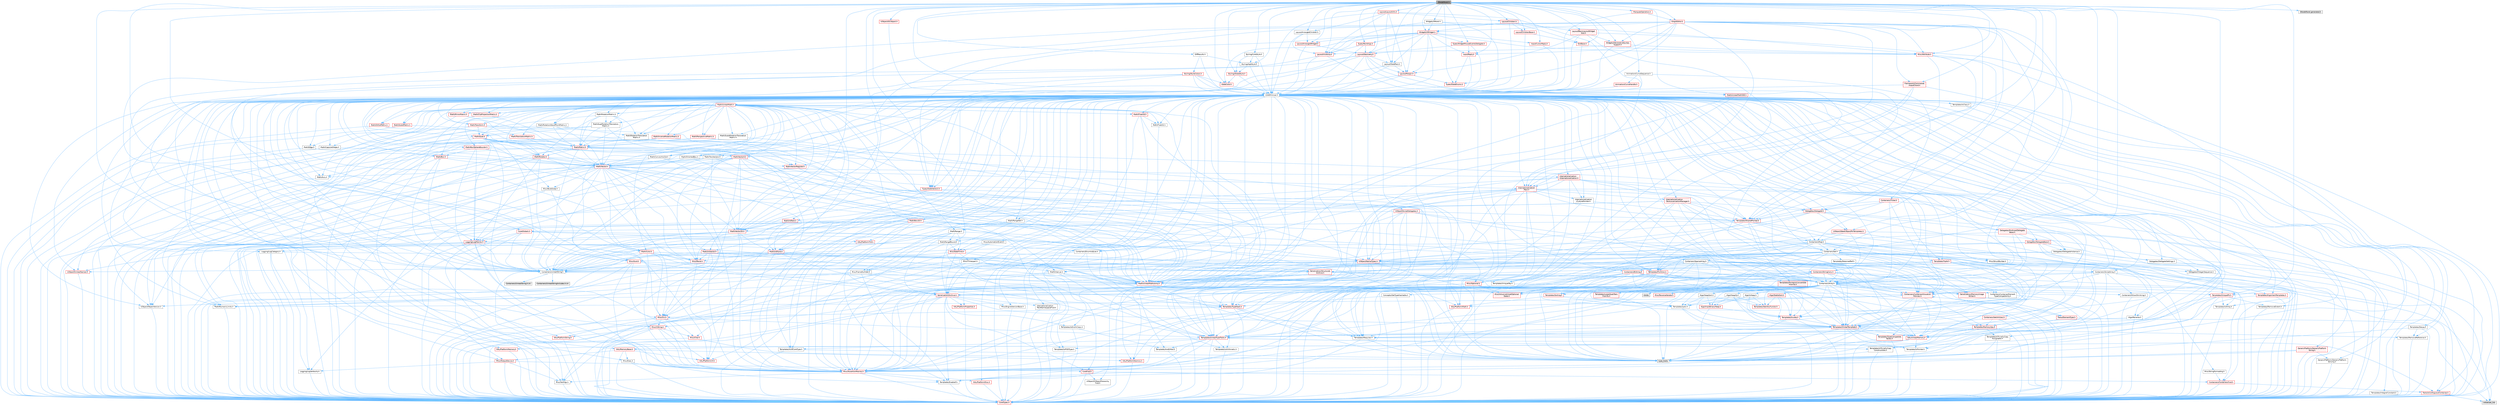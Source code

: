 digraph "SNodePanel.h"
{
 // INTERACTIVE_SVG=YES
 // LATEX_PDF_SIZE
  bgcolor="transparent";
  edge [fontname=Helvetica,fontsize=10,labelfontname=Helvetica,labelfontsize=10];
  node [fontname=Helvetica,fontsize=10,shape=box,height=0.2,width=0.4];
  Node1 [id="Node000001",label="SNodePanel.h",height=0.2,width=0.4,color="gray40", fillcolor="grey60", style="filled", fontcolor="black",tooltip=" "];
  Node1 -> Node2 [id="edge1_Node000001_Node000002",color="steelblue1",style="solid",tooltip=" "];
  Node2 [id="Node000002",label="Animation/CurveSequence.h",height=0.2,width=0.4,color="grey40", fillcolor="white", style="filled",URL="$de/d03/CurveSequence_8h.html",tooltip=" "];
  Node2 -> Node3 [id="edge2_Node000002_Node000003",color="steelblue1",style="solid",tooltip=" "];
  Node3 [id="Node000003",label="CoreMinimal.h",height=0.2,width=0.4,color="grey40", fillcolor="white", style="filled",URL="$d7/d67/CoreMinimal_8h.html",tooltip=" "];
  Node3 -> Node4 [id="edge3_Node000003_Node000004",color="steelblue1",style="solid",tooltip=" "];
  Node4 [id="Node000004",label="CoreTypes.h",height=0.2,width=0.4,color="red", fillcolor="#FFF0F0", style="filled",URL="$dc/dec/CoreTypes_8h.html",tooltip=" "];
  Node3 -> Node18 [id="edge4_Node000003_Node000018",color="steelblue1",style="solid",tooltip=" "];
  Node18 [id="Node000018",label="CoreFwd.h",height=0.2,width=0.4,color="red", fillcolor="#FFF0F0", style="filled",URL="$d1/d1e/CoreFwd_8h.html",tooltip=" "];
  Node18 -> Node4 [id="edge5_Node000018_Node000004",color="steelblue1",style="solid",tooltip=" "];
  Node18 -> Node19 [id="edge6_Node000018_Node000019",color="steelblue1",style="solid",tooltip=" "];
  Node19 [id="Node000019",label="Containers/ContainersFwd.h",height=0.2,width=0.4,color="red", fillcolor="#FFF0F0", style="filled",URL="$d4/d0a/ContainersFwd_8h.html",tooltip=" "];
  Node19 -> Node4 [id="edge7_Node000019_Node000004",color="steelblue1",style="solid",tooltip=" "];
  Node19 -> Node20 [id="edge8_Node000019_Node000020",color="steelblue1",style="solid",tooltip=" "];
  Node20 [id="Node000020",label="Traits/IsContiguousContainer.h",height=0.2,width=0.4,color="red", fillcolor="#FFF0F0", style="filled",URL="$d5/d3c/IsContiguousContainer_8h.html",tooltip=" "];
  Node20 -> Node4 [id="edge9_Node000020_Node000004",color="steelblue1",style="solid",tooltip=" "];
  Node20 -> Node22 [id="edge10_Node000020_Node000022",color="steelblue1",style="solid",tooltip=" "];
  Node22 [id="Node000022",label="initializer_list",height=0.2,width=0.4,color="grey60", fillcolor="#E0E0E0", style="filled",tooltip=" "];
  Node18 -> Node24 [id="edge11_Node000018_Node000024",color="steelblue1",style="solid",tooltip=" "];
  Node24 [id="Node000024",label="UObject/UObjectHierarchy\lFwd.h",height=0.2,width=0.4,color="grey40", fillcolor="white", style="filled",URL="$d3/d13/UObjectHierarchyFwd_8h.html",tooltip=" "];
  Node3 -> Node24 [id="edge12_Node000003_Node000024",color="steelblue1",style="solid",tooltip=" "];
  Node3 -> Node19 [id="edge13_Node000003_Node000019",color="steelblue1",style="solid",tooltip=" "];
  Node3 -> Node25 [id="edge14_Node000003_Node000025",color="steelblue1",style="solid",tooltip=" "];
  Node25 [id="Node000025",label="Misc/VarArgs.h",height=0.2,width=0.4,color="grey40", fillcolor="white", style="filled",URL="$d5/d6f/VarArgs_8h.html",tooltip=" "];
  Node25 -> Node4 [id="edge15_Node000025_Node000004",color="steelblue1",style="solid",tooltip=" "];
  Node3 -> Node26 [id="edge16_Node000003_Node000026",color="steelblue1",style="solid",tooltip=" "];
  Node26 [id="Node000026",label="Logging/LogVerbosity.h",height=0.2,width=0.4,color="grey40", fillcolor="white", style="filled",URL="$d2/d8f/LogVerbosity_8h.html",tooltip=" "];
  Node26 -> Node4 [id="edge17_Node000026_Node000004",color="steelblue1",style="solid",tooltip=" "];
  Node3 -> Node27 [id="edge18_Node000003_Node000027",color="steelblue1",style="solid",tooltip=" "];
  Node27 [id="Node000027",label="Misc/OutputDevice.h",height=0.2,width=0.4,color="red", fillcolor="#FFF0F0", style="filled",URL="$d7/d32/OutputDevice_8h.html",tooltip=" "];
  Node27 -> Node18 [id="edge19_Node000027_Node000018",color="steelblue1",style="solid",tooltip=" "];
  Node27 -> Node4 [id="edge20_Node000027_Node000004",color="steelblue1",style="solid",tooltip=" "];
  Node27 -> Node26 [id="edge21_Node000027_Node000026",color="steelblue1",style="solid",tooltip=" "];
  Node27 -> Node25 [id="edge22_Node000027_Node000025",color="steelblue1",style="solid",tooltip=" "];
  Node3 -> Node33 [id="edge23_Node000003_Node000033",color="steelblue1",style="solid",tooltip=" "];
  Node33 [id="Node000033",label="HAL/PlatformCrt.h",height=0.2,width=0.4,color="red", fillcolor="#FFF0F0", style="filled",URL="$d8/d75/PlatformCrt_8h.html",tooltip=" "];
  Node3 -> Node43 [id="edge24_Node000003_Node000043",color="steelblue1",style="solid",tooltip=" "];
  Node43 [id="Node000043",label="HAL/PlatformMisc.h",height=0.2,width=0.4,color="red", fillcolor="#FFF0F0", style="filled",URL="$d0/df5/PlatformMisc_8h.html",tooltip=" "];
  Node43 -> Node4 [id="edge25_Node000043_Node000004",color="steelblue1",style="solid",tooltip=" "];
  Node3 -> Node62 [id="edge26_Node000003_Node000062",color="steelblue1",style="solid",tooltip=" "];
  Node62 [id="Node000062",label="Misc/AssertionMacros.h",height=0.2,width=0.4,color="red", fillcolor="#FFF0F0", style="filled",URL="$d0/dfa/AssertionMacros_8h.html",tooltip=" "];
  Node62 -> Node4 [id="edge27_Node000062_Node000004",color="steelblue1",style="solid",tooltip=" "];
  Node62 -> Node43 [id="edge28_Node000062_Node000043",color="steelblue1",style="solid",tooltip=" "];
  Node62 -> Node63 [id="edge29_Node000062_Node000063",color="steelblue1",style="solid",tooltip=" "];
  Node63 [id="Node000063",label="Templates/EnableIf.h",height=0.2,width=0.4,color="grey40", fillcolor="white", style="filled",URL="$d7/d60/EnableIf_8h.html",tooltip=" "];
  Node63 -> Node4 [id="edge30_Node000063_Node000004",color="steelblue1",style="solid",tooltip=" "];
  Node62 -> Node25 [id="edge31_Node000062_Node000025",color="steelblue1",style="solid",tooltip=" "];
  Node3 -> Node71 [id="edge32_Node000003_Node000071",color="steelblue1",style="solid",tooltip=" "];
  Node71 [id="Node000071",label="Templates/IsPointer.h",height=0.2,width=0.4,color="grey40", fillcolor="white", style="filled",URL="$d7/d05/IsPointer_8h.html",tooltip=" "];
  Node71 -> Node4 [id="edge33_Node000071_Node000004",color="steelblue1",style="solid",tooltip=" "];
  Node3 -> Node72 [id="edge34_Node000003_Node000072",color="steelblue1",style="solid",tooltip=" "];
  Node72 [id="Node000072",label="HAL/PlatformMemory.h",height=0.2,width=0.4,color="red", fillcolor="#FFF0F0", style="filled",URL="$de/d68/PlatformMemory_8h.html",tooltip=" "];
  Node72 -> Node4 [id="edge35_Node000072_Node000004",color="steelblue1",style="solid",tooltip=" "];
  Node3 -> Node55 [id="edge36_Node000003_Node000055",color="steelblue1",style="solid",tooltip=" "];
  Node55 [id="Node000055",label="HAL/PlatformAtomics.h",height=0.2,width=0.4,color="red", fillcolor="#FFF0F0", style="filled",URL="$d3/d36/PlatformAtomics_8h.html",tooltip=" "];
  Node55 -> Node4 [id="edge37_Node000055_Node000004",color="steelblue1",style="solid",tooltip=" "];
  Node3 -> Node77 [id="edge38_Node000003_Node000077",color="steelblue1",style="solid",tooltip=" "];
  Node77 [id="Node000077",label="Misc/Exec.h",height=0.2,width=0.4,color="grey40", fillcolor="white", style="filled",URL="$de/ddb/Exec_8h.html",tooltip=" "];
  Node77 -> Node4 [id="edge39_Node000077_Node000004",color="steelblue1",style="solid",tooltip=" "];
  Node77 -> Node62 [id="edge40_Node000077_Node000062",color="steelblue1",style="solid",tooltip=" "];
  Node3 -> Node78 [id="edge41_Node000003_Node000078",color="steelblue1",style="solid",tooltip=" "];
  Node78 [id="Node000078",label="HAL/MemoryBase.h",height=0.2,width=0.4,color="red", fillcolor="#FFF0F0", style="filled",URL="$d6/d9f/MemoryBase_8h.html",tooltip=" "];
  Node78 -> Node4 [id="edge42_Node000078_Node000004",color="steelblue1",style="solid",tooltip=" "];
  Node78 -> Node55 [id="edge43_Node000078_Node000055",color="steelblue1",style="solid",tooltip=" "];
  Node78 -> Node33 [id="edge44_Node000078_Node000033",color="steelblue1",style="solid",tooltip=" "];
  Node78 -> Node77 [id="edge45_Node000078_Node000077",color="steelblue1",style="solid",tooltip=" "];
  Node78 -> Node27 [id="edge46_Node000078_Node000027",color="steelblue1",style="solid",tooltip=" "];
  Node3 -> Node88 [id="edge47_Node000003_Node000088",color="steelblue1",style="solid",tooltip=" "];
  Node88 [id="Node000088",label="HAL/UnrealMemory.h",height=0.2,width=0.4,color="red", fillcolor="#FFF0F0", style="filled",URL="$d9/d96/UnrealMemory_8h.html",tooltip=" "];
  Node88 -> Node4 [id="edge48_Node000088_Node000004",color="steelblue1",style="solid",tooltip=" "];
  Node88 -> Node78 [id="edge49_Node000088_Node000078",color="steelblue1",style="solid",tooltip=" "];
  Node88 -> Node72 [id="edge50_Node000088_Node000072",color="steelblue1",style="solid",tooltip=" "];
  Node88 -> Node71 [id="edge51_Node000088_Node000071",color="steelblue1",style="solid",tooltip=" "];
  Node3 -> Node90 [id="edge52_Node000003_Node000090",color="steelblue1",style="solid",tooltip=" "];
  Node90 [id="Node000090",label="Templates/IsArithmetic.h",height=0.2,width=0.4,color="grey40", fillcolor="white", style="filled",URL="$d2/d5d/IsArithmetic_8h.html",tooltip=" "];
  Node90 -> Node4 [id="edge53_Node000090_Node000004",color="steelblue1",style="solid",tooltip=" "];
  Node3 -> Node84 [id="edge54_Node000003_Node000084",color="steelblue1",style="solid",tooltip=" "];
  Node84 [id="Node000084",label="Templates/AndOrNot.h",height=0.2,width=0.4,color="grey40", fillcolor="white", style="filled",URL="$db/d0a/AndOrNot_8h.html",tooltip=" "];
  Node84 -> Node4 [id="edge55_Node000084_Node000004",color="steelblue1",style="solid",tooltip=" "];
  Node3 -> Node91 [id="edge56_Node000003_Node000091",color="steelblue1",style="solid",tooltip=" "];
  Node91 [id="Node000091",label="Templates/IsPODType.h",height=0.2,width=0.4,color="grey40", fillcolor="white", style="filled",URL="$d7/db1/IsPODType_8h.html",tooltip=" "];
  Node91 -> Node4 [id="edge57_Node000091_Node000004",color="steelblue1",style="solid",tooltip=" "];
  Node3 -> Node92 [id="edge58_Node000003_Node000092",color="steelblue1",style="solid",tooltip=" "];
  Node92 [id="Node000092",label="Templates/IsUECoreType.h",height=0.2,width=0.4,color="grey40", fillcolor="white", style="filled",URL="$d1/db8/IsUECoreType_8h.html",tooltip=" "];
  Node92 -> Node4 [id="edge59_Node000092_Node000004",color="steelblue1",style="solid",tooltip=" "];
  Node92 -> Node8 [id="edge60_Node000092_Node000008",color="steelblue1",style="solid",tooltip=" "];
  Node8 [id="Node000008",label="type_traits",height=0.2,width=0.4,color="grey60", fillcolor="#E0E0E0", style="filled",tooltip=" "];
  Node3 -> Node85 [id="edge61_Node000003_Node000085",color="steelblue1",style="solid",tooltip=" "];
  Node85 [id="Node000085",label="Templates/IsTriviallyCopy\lConstructible.h",height=0.2,width=0.4,color="grey40", fillcolor="white", style="filled",URL="$d3/d78/IsTriviallyCopyConstructible_8h.html",tooltip=" "];
  Node85 -> Node4 [id="edge62_Node000085_Node000004",color="steelblue1",style="solid",tooltip=" "];
  Node85 -> Node8 [id="edge63_Node000085_Node000008",color="steelblue1",style="solid",tooltip=" "];
  Node3 -> Node93 [id="edge64_Node000003_Node000093",color="steelblue1",style="solid",tooltip=" "];
  Node93 [id="Node000093",label="Templates/UnrealTypeTraits.h",height=0.2,width=0.4,color="red", fillcolor="#FFF0F0", style="filled",URL="$d2/d2d/UnrealTypeTraits_8h.html",tooltip=" "];
  Node93 -> Node4 [id="edge65_Node000093_Node000004",color="steelblue1",style="solid",tooltip=" "];
  Node93 -> Node71 [id="edge66_Node000093_Node000071",color="steelblue1",style="solid",tooltip=" "];
  Node93 -> Node62 [id="edge67_Node000093_Node000062",color="steelblue1",style="solid",tooltip=" "];
  Node93 -> Node84 [id="edge68_Node000093_Node000084",color="steelblue1",style="solid",tooltip=" "];
  Node93 -> Node63 [id="edge69_Node000093_Node000063",color="steelblue1",style="solid",tooltip=" "];
  Node93 -> Node90 [id="edge70_Node000093_Node000090",color="steelblue1",style="solid",tooltip=" "];
  Node93 -> Node91 [id="edge71_Node000093_Node000091",color="steelblue1",style="solid",tooltip=" "];
  Node93 -> Node92 [id="edge72_Node000093_Node000092",color="steelblue1",style="solid",tooltip=" "];
  Node93 -> Node85 [id="edge73_Node000093_Node000085",color="steelblue1",style="solid",tooltip=" "];
  Node3 -> Node63 [id="edge74_Node000003_Node000063",color="steelblue1",style="solid",tooltip=" "];
  Node3 -> Node95 [id="edge75_Node000003_Node000095",color="steelblue1",style="solid",tooltip=" "];
  Node95 [id="Node000095",label="Templates/RemoveReference.h",height=0.2,width=0.4,color="grey40", fillcolor="white", style="filled",URL="$da/dbe/RemoveReference_8h.html",tooltip=" "];
  Node95 -> Node4 [id="edge76_Node000095_Node000004",color="steelblue1",style="solid",tooltip=" "];
  Node3 -> Node96 [id="edge77_Node000003_Node000096",color="steelblue1",style="solid",tooltip=" "];
  Node96 [id="Node000096",label="Templates/IntegralConstant.h",height=0.2,width=0.4,color="grey40", fillcolor="white", style="filled",URL="$db/d1b/IntegralConstant_8h.html",tooltip=" "];
  Node96 -> Node4 [id="edge78_Node000096_Node000004",color="steelblue1",style="solid",tooltip=" "];
  Node3 -> Node97 [id="edge79_Node000003_Node000097",color="steelblue1",style="solid",tooltip=" "];
  Node97 [id="Node000097",label="Templates/IsClass.h",height=0.2,width=0.4,color="grey40", fillcolor="white", style="filled",URL="$db/dcb/IsClass_8h.html",tooltip=" "];
  Node97 -> Node4 [id="edge80_Node000097_Node000004",color="steelblue1",style="solid",tooltip=" "];
  Node3 -> Node98 [id="edge81_Node000003_Node000098",color="steelblue1",style="solid",tooltip=" "];
  Node98 [id="Node000098",label="Templates/TypeCompatible\lBytes.h",height=0.2,width=0.4,color="red", fillcolor="#FFF0F0", style="filled",URL="$df/d0a/TypeCompatibleBytes_8h.html",tooltip=" "];
  Node98 -> Node4 [id="edge82_Node000098_Node000004",color="steelblue1",style="solid",tooltip=" "];
  Node98 -> Node8 [id="edge83_Node000098_Node000008",color="steelblue1",style="solid",tooltip=" "];
  Node3 -> Node20 [id="edge84_Node000003_Node000020",color="steelblue1",style="solid",tooltip=" "];
  Node3 -> Node99 [id="edge85_Node000003_Node000099",color="steelblue1",style="solid",tooltip=" "];
  Node99 [id="Node000099",label="Templates/UnrealTemplate.h",height=0.2,width=0.4,color="red", fillcolor="#FFF0F0", style="filled",URL="$d4/d24/UnrealTemplate_8h.html",tooltip=" "];
  Node99 -> Node4 [id="edge86_Node000099_Node000004",color="steelblue1",style="solid",tooltip=" "];
  Node99 -> Node71 [id="edge87_Node000099_Node000071",color="steelblue1",style="solid",tooltip=" "];
  Node99 -> Node88 [id="edge88_Node000099_Node000088",color="steelblue1",style="solid",tooltip=" "];
  Node99 -> Node93 [id="edge89_Node000099_Node000093",color="steelblue1",style="solid",tooltip=" "];
  Node99 -> Node95 [id="edge90_Node000099_Node000095",color="steelblue1",style="solid",tooltip=" "];
  Node99 -> Node65 [id="edge91_Node000099_Node000065",color="steelblue1",style="solid",tooltip=" "];
  Node65 [id="Node000065",label="Templates/Requires.h",height=0.2,width=0.4,color="grey40", fillcolor="white", style="filled",URL="$dc/d96/Requires_8h.html",tooltip=" "];
  Node65 -> Node63 [id="edge92_Node000065_Node000063",color="steelblue1",style="solid",tooltip=" "];
  Node65 -> Node8 [id="edge93_Node000065_Node000008",color="steelblue1",style="solid",tooltip=" "];
  Node99 -> Node98 [id="edge94_Node000099_Node000098",color="steelblue1",style="solid",tooltip=" "];
  Node99 -> Node20 [id="edge95_Node000099_Node000020",color="steelblue1",style="solid",tooltip=" "];
  Node99 -> Node8 [id="edge96_Node000099_Node000008",color="steelblue1",style="solid",tooltip=" "];
  Node3 -> Node48 [id="edge97_Node000003_Node000048",color="steelblue1",style="solid",tooltip=" "];
  Node48 [id="Node000048",label="Math/NumericLimits.h",height=0.2,width=0.4,color="grey40", fillcolor="white", style="filled",URL="$df/d1b/NumericLimits_8h.html",tooltip=" "];
  Node48 -> Node4 [id="edge98_Node000048_Node000004",color="steelblue1",style="solid",tooltip=" "];
  Node3 -> Node103 [id="edge99_Node000003_Node000103",color="steelblue1",style="solid",tooltip=" "];
  Node103 [id="Node000103",label="HAL/PlatformMath.h",height=0.2,width=0.4,color="red", fillcolor="#FFF0F0", style="filled",URL="$dc/d53/PlatformMath_8h.html",tooltip=" "];
  Node103 -> Node4 [id="edge100_Node000103_Node000004",color="steelblue1",style="solid",tooltip=" "];
  Node3 -> Node86 [id="edge101_Node000003_Node000086",color="steelblue1",style="solid",tooltip=" "];
  Node86 [id="Node000086",label="Templates/IsTriviallyCopy\lAssignable.h",height=0.2,width=0.4,color="grey40", fillcolor="white", style="filled",URL="$d2/df2/IsTriviallyCopyAssignable_8h.html",tooltip=" "];
  Node86 -> Node4 [id="edge102_Node000086_Node000004",color="steelblue1",style="solid",tooltip=" "];
  Node86 -> Node8 [id="edge103_Node000086_Node000008",color="steelblue1",style="solid",tooltip=" "];
  Node3 -> Node111 [id="edge104_Node000003_Node000111",color="steelblue1",style="solid",tooltip=" "];
  Node111 [id="Node000111",label="Templates/MemoryOps.h",height=0.2,width=0.4,color="red", fillcolor="#FFF0F0", style="filled",URL="$db/dea/MemoryOps_8h.html",tooltip=" "];
  Node111 -> Node4 [id="edge105_Node000111_Node000004",color="steelblue1",style="solid",tooltip=" "];
  Node111 -> Node88 [id="edge106_Node000111_Node000088",color="steelblue1",style="solid",tooltip=" "];
  Node111 -> Node86 [id="edge107_Node000111_Node000086",color="steelblue1",style="solid",tooltip=" "];
  Node111 -> Node85 [id="edge108_Node000111_Node000085",color="steelblue1",style="solid",tooltip=" "];
  Node111 -> Node65 [id="edge109_Node000111_Node000065",color="steelblue1",style="solid",tooltip=" "];
  Node111 -> Node93 [id="edge110_Node000111_Node000093",color="steelblue1",style="solid",tooltip=" "];
  Node111 -> Node8 [id="edge111_Node000111_Node000008",color="steelblue1",style="solid",tooltip=" "];
  Node3 -> Node112 [id="edge112_Node000003_Node000112",color="steelblue1",style="solid",tooltip=" "];
  Node112 [id="Node000112",label="Containers/ContainerAllocation\lPolicies.h",height=0.2,width=0.4,color="red", fillcolor="#FFF0F0", style="filled",URL="$d7/dff/ContainerAllocationPolicies_8h.html",tooltip=" "];
  Node112 -> Node4 [id="edge113_Node000112_Node000004",color="steelblue1",style="solid",tooltip=" "];
  Node112 -> Node112 [id="edge114_Node000112_Node000112",color="steelblue1",style="solid",tooltip=" "];
  Node112 -> Node103 [id="edge115_Node000112_Node000103",color="steelblue1",style="solid",tooltip=" "];
  Node112 -> Node88 [id="edge116_Node000112_Node000088",color="steelblue1",style="solid",tooltip=" "];
  Node112 -> Node48 [id="edge117_Node000112_Node000048",color="steelblue1",style="solid",tooltip=" "];
  Node112 -> Node62 [id="edge118_Node000112_Node000062",color="steelblue1",style="solid",tooltip=" "];
  Node112 -> Node111 [id="edge119_Node000112_Node000111",color="steelblue1",style="solid",tooltip=" "];
  Node112 -> Node98 [id="edge120_Node000112_Node000098",color="steelblue1",style="solid",tooltip=" "];
  Node112 -> Node8 [id="edge121_Node000112_Node000008",color="steelblue1",style="solid",tooltip=" "];
  Node3 -> Node115 [id="edge122_Node000003_Node000115",color="steelblue1",style="solid",tooltip=" "];
  Node115 [id="Node000115",label="Templates/IsEnumClass.h",height=0.2,width=0.4,color="grey40", fillcolor="white", style="filled",URL="$d7/d15/IsEnumClass_8h.html",tooltip=" "];
  Node115 -> Node4 [id="edge123_Node000115_Node000004",color="steelblue1",style="solid",tooltip=" "];
  Node115 -> Node84 [id="edge124_Node000115_Node000084",color="steelblue1",style="solid",tooltip=" "];
  Node3 -> Node116 [id="edge125_Node000003_Node000116",color="steelblue1",style="solid",tooltip=" "];
  Node116 [id="Node000116",label="HAL/PlatformProperties.h",height=0.2,width=0.4,color="red", fillcolor="#FFF0F0", style="filled",URL="$d9/db0/PlatformProperties_8h.html",tooltip=" "];
  Node116 -> Node4 [id="edge126_Node000116_Node000004",color="steelblue1",style="solid",tooltip=" "];
  Node3 -> Node119 [id="edge127_Node000003_Node000119",color="steelblue1",style="solid",tooltip=" "];
  Node119 [id="Node000119",label="Misc/EngineVersionBase.h",height=0.2,width=0.4,color="grey40", fillcolor="white", style="filled",URL="$d5/d2b/EngineVersionBase_8h.html",tooltip=" "];
  Node119 -> Node4 [id="edge128_Node000119_Node000004",color="steelblue1",style="solid",tooltip=" "];
  Node3 -> Node120 [id="edge129_Node000003_Node000120",color="steelblue1",style="solid",tooltip=" "];
  Node120 [id="Node000120",label="Internationalization\l/TextNamespaceFwd.h",height=0.2,width=0.4,color="grey40", fillcolor="white", style="filled",URL="$d8/d97/TextNamespaceFwd_8h.html",tooltip=" "];
  Node120 -> Node4 [id="edge130_Node000120_Node000004",color="steelblue1",style="solid",tooltip=" "];
  Node3 -> Node121 [id="edge131_Node000003_Node000121",color="steelblue1",style="solid",tooltip=" "];
  Node121 [id="Node000121",label="Serialization/Archive.h",height=0.2,width=0.4,color="red", fillcolor="#FFF0F0", style="filled",URL="$d7/d3b/Archive_8h.html",tooltip=" "];
  Node121 -> Node18 [id="edge132_Node000121_Node000018",color="steelblue1",style="solid",tooltip=" "];
  Node121 -> Node4 [id="edge133_Node000121_Node000004",color="steelblue1",style="solid",tooltip=" "];
  Node121 -> Node116 [id="edge134_Node000121_Node000116",color="steelblue1",style="solid",tooltip=" "];
  Node121 -> Node120 [id="edge135_Node000121_Node000120",color="steelblue1",style="solid",tooltip=" "];
  Node121 -> Node62 [id="edge136_Node000121_Node000062",color="steelblue1",style="solid",tooltip=" "];
  Node121 -> Node119 [id="edge137_Node000121_Node000119",color="steelblue1",style="solid",tooltip=" "];
  Node121 -> Node25 [id="edge138_Node000121_Node000025",color="steelblue1",style="solid",tooltip=" "];
  Node121 -> Node63 [id="edge139_Node000121_Node000063",color="steelblue1",style="solid",tooltip=" "];
  Node121 -> Node115 [id="edge140_Node000121_Node000115",color="steelblue1",style="solid",tooltip=" "];
  Node121 -> Node99 [id="edge141_Node000121_Node000099",color="steelblue1",style="solid",tooltip=" "];
  Node121 -> Node124 [id="edge142_Node000121_Node000124",color="steelblue1",style="solid",tooltip=" "];
  Node124 [id="Node000124",label="UObject/ObjectVersion.h",height=0.2,width=0.4,color="grey40", fillcolor="white", style="filled",URL="$da/d63/ObjectVersion_8h.html",tooltip=" "];
  Node124 -> Node4 [id="edge143_Node000124_Node000004",color="steelblue1",style="solid",tooltip=" "];
  Node3 -> Node125 [id="edge144_Node000003_Node000125",color="steelblue1",style="solid",tooltip=" "];
  Node125 [id="Node000125",label="Templates/Less.h",height=0.2,width=0.4,color="grey40", fillcolor="white", style="filled",URL="$de/dc8/Less_8h.html",tooltip=" "];
  Node125 -> Node4 [id="edge145_Node000125_Node000004",color="steelblue1",style="solid",tooltip=" "];
  Node125 -> Node99 [id="edge146_Node000125_Node000099",color="steelblue1",style="solid",tooltip=" "];
  Node3 -> Node126 [id="edge147_Node000003_Node000126",color="steelblue1",style="solid",tooltip=" "];
  Node126 [id="Node000126",label="Templates/Sorting.h",height=0.2,width=0.4,color="red", fillcolor="#FFF0F0", style="filled",URL="$d3/d9e/Sorting_8h.html",tooltip=" "];
  Node126 -> Node4 [id="edge148_Node000126_Node000004",color="steelblue1",style="solid",tooltip=" "];
  Node126 -> Node103 [id="edge149_Node000126_Node000103",color="steelblue1",style="solid",tooltip=" "];
  Node126 -> Node125 [id="edge150_Node000126_Node000125",color="steelblue1",style="solid",tooltip=" "];
  Node3 -> Node137 [id="edge151_Node000003_Node000137",color="steelblue1",style="solid",tooltip=" "];
  Node137 [id="Node000137",label="Misc/Char.h",height=0.2,width=0.4,color="red", fillcolor="#FFF0F0", style="filled",URL="$d0/d58/Char_8h.html",tooltip=" "];
  Node137 -> Node4 [id="edge152_Node000137_Node000004",color="steelblue1",style="solid",tooltip=" "];
  Node137 -> Node8 [id="edge153_Node000137_Node000008",color="steelblue1",style="solid",tooltip=" "];
  Node3 -> Node140 [id="edge154_Node000003_Node000140",color="steelblue1",style="solid",tooltip=" "];
  Node140 [id="Node000140",label="GenericPlatform/GenericPlatform\lStricmp.h",height=0.2,width=0.4,color="grey40", fillcolor="white", style="filled",URL="$d2/d86/GenericPlatformStricmp_8h.html",tooltip=" "];
  Node140 -> Node4 [id="edge155_Node000140_Node000004",color="steelblue1",style="solid",tooltip=" "];
  Node3 -> Node141 [id="edge156_Node000003_Node000141",color="steelblue1",style="solid",tooltip=" "];
  Node141 [id="Node000141",label="GenericPlatform/GenericPlatform\lString.h",height=0.2,width=0.4,color="red", fillcolor="#FFF0F0", style="filled",URL="$dd/d20/GenericPlatformString_8h.html",tooltip=" "];
  Node141 -> Node4 [id="edge157_Node000141_Node000004",color="steelblue1",style="solid",tooltip=" "];
  Node141 -> Node140 [id="edge158_Node000141_Node000140",color="steelblue1",style="solid",tooltip=" "];
  Node141 -> Node63 [id="edge159_Node000141_Node000063",color="steelblue1",style="solid",tooltip=" "];
  Node141 -> Node8 [id="edge160_Node000141_Node000008",color="steelblue1",style="solid",tooltip=" "];
  Node3 -> Node74 [id="edge161_Node000003_Node000074",color="steelblue1",style="solid",tooltip=" "];
  Node74 [id="Node000074",label="HAL/PlatformString.h",height=0.2,width=0.4,color="red", fillcolor="#FFF0F0", style="filled",URL="$db/db5/PlatformString_8h.html",tooltip=" "];
  Node74 -> Node4 [id="edge162_Node000074_Node000004",color="steelblue1",style="solid",tooltip=" "];
  Node3 -> Node144 [id="edge163_Node000003_Node000144",color="steelblue1",style="solid",tooltip=" "];
  Node144 [id="Node000144",label="Misc/CString.h",height=0.2,width=0.4,color="red", fillcolor="#FFF0F0", style="filled",URL="$d2/d49/CString_8h.html",tooltip=" "];
  Node144 -> Node4 [id="edge164_Node000144_Node000004",color="steelblue1",style="solid",tooltip=" "];
  Node144 -> Node33 [id="edge165_Node000144_Node000033",color="steelblue1",style="solid",tooltip=" "];
  Node144 -> Node74 [id="edge166_Node000144_Node000074",color="steelblue1",style="solid",tooltip=" "];
  Node144 -> Node62 [id="edge167_Node000144_Node000062",color="steelblue1",style="solid",tooltip=" "];
  Node144 -> Node137 [id="edge168_Node000144_Node000137",color="steelblue1",style="solid",tooltip=" "];
  Node144 -> Node25 [id="edge169_Node000144_Node000025",color="steelblue1",style="solid",tooltip=" "];
  Node3 -> Node145 [id="edge170_Node000003_Node000145",color="steelblue1",style="solid",tooltip=" "];
  Node145 [id="Node000145",label="Misc/Crc.h",height=0.2,width=0.4,color="red", fillcolor="#FFF0F0", style="filled",URL="$d4/dd2/Crc_8h.html",tooltip=" "];
  Node145 -> Node4 [id="edge171_Node000145_Node000004",color="steelblue1",style="solid",tooltip=" "];
  Node145 -> Node74 [id="edge172_Node000145_Node000074",color="steelblue1",style="solid",tooltip=" "];
  Node145 -> Node62 [id="edge173_Node000145_Node000062",color="steelblue1",style="solid",tooltip=" "];
  Node145 -> Node144 [id="edge174_Node000145_Node000144",color="steelblue1",style="solid",tooltip=" "];
  Node145 -> Node137 [id="edge175_Node000145_Node000137",color="steelblue1",style="solid",tooltip=" "];
  Node145 -> Node93 [id="edge176_Node000145_Node000093",color="steelblue1",style="solid",tooltip=" "];
  Node3 -> Node136 [id="edge177_Node000003_Node000136",color="steelblue1",style="solid",tooltip=" "];
  Node136 [id="Node000136",label="Math/UnrealMathUtility.h",height=0.2,width=0.4,color="red", fillcolor="#FFF0F0", style="filled",URL="$db/db8/UnrealMathUtility_8h.html",tooltip=" "];
  Node136 -> Node4 [id="edge178_Node000136_Node000004",color="steelblue1",style="solid",tooltip=" "];
  Node136 -> Node62 [id="edge179_Node000136_Node000062",color="steelblue1",style="solid",tooltip=" "];
  Node136 -> Node103 [id="edge180_Node000136_Node000103",color="steelblue1",style="solid",tooltip=" "];
  Node136 -> Node65 [id="edge181_Node000136_Node000065",color="steelblue1",style="solid",tooltip=" "];
  Node3 -> Node146 [id="edge182_Node000003_Node000146",color="steelblue1",style="solid",tooltip=" "];
  Node146 [id="Node000146",label="Containers/UnrealString.h",height=0.2,width=0.4,color="grey40", fillcolor="white", style="filled",URL="$d5/dba/UnrealString_8h.html",tooltip=" "];
  Node146 -> Node147 [id="edge183_Node000146_Node000147",color="steelblue1",style="solid",tooltip=" "];
  Node147 [id="Node000147",label="Containers/UnrealStringIncludes.h.inl",height=0.2,width=0.4,color="grey60", fillcolor="#E0E0E0", style="filled",tooltip=" "];
  Node146 -> Node148 [id="edge184_Node000146_Node000148",color="steelblue1",style="solid",tooltip=" "];
  Node148 [id="Node000148",label="Containers/UnrealString.h.inl",height=0.2,width=0.4,color="grey60", fillcolor="#E0E0E0", style="filled",tooltip=" "];
  Node146 -> Node149 [id="edge185_Node000146_Node000149",color="steelblue1",style="solid",tooltip=" "];
  Node149 [id="Node000149",label="Misc/StringFormatArg.h",height=0.2,width=0.4,color="grey40", fillcolor="white", style="filled",URL="$d2/d16/StringFormatArg_8h.html",tooltip=" "];
  Node149 -> Node19 [id="edge186_Node000149_Node000019",color="steelblue1",style="solid",tooltip=" "];
  Node3 -> Node150 [id="edge187_Node000003_Node000150",color="steelblue1",style="solid",tooltip=" "];
  Node150 [id="Node000150",label="Containers/Array.h",height=0.2,width=0.4,color="grey40", fillcolor="white", style="filled",URL="$df/dd0/Array_8h.html",tooltip=" "];
  Node150 -> Node4 [id="edge188_Node000150_Node000004",color="steelblue1",style="solid",tooltip=" "];
  Node150 -> Node62 [id="edge189_Node000150_Node000062",color="steelblue1",style="solid",tooltip=" "];
  Node150 -> Node151 [id="edge190_Node000150_Node000151",color="steelblue1",style="solid",tooltip=" "];
  Node151 [id="Node000151",label="Misc/IntrusiveUnsetOptional\lState.h",height=0.2,width=0.4,color="red", fillcolor="#FFF0F0", style="filled",URL="$d2/d0a/IntrusiveUnsetOptionalState_8h.html",tooltip=" "];
  Node150 -> Node153 [id="edge191_Node000150_Node000153",color="steelblue1",style="solid",tooltip=" "];
  Node153 [id="Node000153",label="Misc/ReverseIterate.h",height=0.2,width=0.4,color="red", fillcolor="#FFF0F0", style="filled",URL="$db/de3/ReverseIterate_8h.html",tooltip=" "];
  Node150 -> Node88 [id="edge192_Node000150_Node000088",color="steelblue1",style="solid",tooltip=" "];
  Node150 -> Node93 [id="edge193_Node000150_Node000093",color="steelblue1",style="solid",tooltip=" "];
  Node150 -> Node99 [id="edge194_Node000150_Node000099",color="steelblue1",style="solid",tooltip=" "];
  Node150 -> Node155 [id="edge195_Node000150_Node000155",color="steelblue1",style="solid",tooltip=" "];
  Node155 [id="Node000155",label="Containers/AllowShrinking.h",height=0.2,width=0.4,color="grey40", fillcolor="white", style="filled",URL="$d7/d1a/AllowShrinking_8h.html",tooltip=" "];
  Node155 -> Node4 [id="edge196_Node000155_Node000004",color="steelblue1",style="solid",tooltip=" "];
  Node150 -> Node112 [id="edge197_Node000150_Node000112",color="steelblue1",style="solid",tooltip=" "];
  Node150 -> Node156 [id="edge198_Node000150_Node000156",color="steelblue1",style="solid",tooltip=" "];
  Node156 [id="Node000156",label="Containers/ContainerElement\lTypeCompatibility.h",height=0.2,width=0.4,color="grey40", fillcolor="white", style="filled",URL="$df/ddf/ContainerElementTypeCompatibility_8h.html",tooltip=" "];
  Node156 -> Node4 [id="edge199_Node000156_Node000004",color="steelblue1",style="solid",tooltip=" "];
  Node156 -> Node93 [id="edge200_Node000156_Node000093",color="steelblue1",style="solid",tooltip=" "];
  Node150 -> Node121 [id="edge201_Node000150_Node000121",color="steelblue1",style="solid",tooltip=" "];
  Node150 -> Node157 [id="edge202_Node000150_Node000157",color="steelblue1",style="solid",tooltip=" "];
  Node157 [id="Node000157",label="Serialization/MemoryImage\lWriter.h",height=0.2,width=0.4,color="red", fillcolor="#FFF0F0", style="filled",URL="$d0/d08/MemoryImageWriter_8h.html",tooltip=" "];
  Node157 -> Node4 [id="edge203_Node000157_Node000004",color="steelblue1",style="solid",tooltip=" "];
  Node150 -> Node166 [id="edge204_Node000150_Node000166",color="steelblue1",style="solid",tooltip=" "];
  Node166 [id="Node000166",label="Algo/Heapify.h",height=0.2,width=0.4,color="grey40", fillcolor="white", style="filled",URL="$d0/d2a/Heapify_8h.html",tooltip=" "];
  Node166 -> Node133 [id="edge205_Node000166_Node000133",color="steelblue1",style="solid",tooltip=" "];
  Node133 [id="Node000133",label="Algo/Impl/BinaryHeap.h",height=0.2,width=0.4,color="red", fillcolor="#FFF0F0", style="filled",URL="$d7/da3/Algo_2Impl_2BinaryHeap_8h.html",tooltip=" "];
  Node133 -> Node129 [id="edge206_Node000133_Node000129",color="steelblue1",style="solid",tooltip=" "];
  Node129 [id="Node000129",label="Templates/Invoke.h",height=0.2,width=0.4,color="red", fillcolor="#FFF0F0", style="filled",URL="$d7/deb/Invoke_8h.html",tooltip=" "];
  Node129 -> Node4 [id="edge207_Node000129_Node000004",color="steelblue1",style="solid",tooltip=" "];
  Node129 -> Node99 [id="edge208_Node000129_Node000099",color="steelblue1",style="solid",tooltip=" "];
  Node129 -> Node8 [id="edge209_Node000129_Node000008",color="steelblue1",style="solid",tooltip=" "];
  Node133 -> Node8 [id="edge210_Node000133_Node000008",color="steelblue1",style="solid",tooltip=" "];
  Node166 -> Node128 [id="edge211_Node000166_Node000128",color="steelblue1",style="solid",tooltip=" "];
  Node128 [id="Node000128",label="Templates/IdentityFunctor.h",height=0.2,width=0.4,color="red", fillcolor="#FFF0F0", style="filled",URL="$d7/d2e/IdentityFunctor_8h.html",tooltip=" "];
  Node166 -> Node129 [id="edge212_Node000166_Node000129",color="steelblue1",style="solid",tooltip=" "];
  Node166 -> Node125 [id="edge213_Node000166_Node000125",color="steelblue1",style="solid",tooltip=" "];
  Node166 -> Node99 [id="edge214_Node000166_Node000099",color="steelblue1",style="solid",tooltip=" "];
  Node150 -> Node167 [id="edge215_Node000150_Node000167",color="steelblue1",style="solid",tooltip=" "];
  Node167 [id="Node000167",label="Algo/HeapSort.h",height=0.2,width=0.4,color="grey40", fillcolor="white", style="filled",URL="$d3/d92/HeapSort_8h.html",tooltip=" "];
  Node167 -> Node133 [id="edge216_Node000167_Node000133",color="steelblue1",style="solid",tooltip=" "];
  Node167 -> Node128 [id="edge217_Node000167_Node000128",color="steelblue1",style="solid",tooltip=" "];
  Node167 -> Node125 [id="edge218_Node000167_Node000125",color="steelblue1",style="solid",tooltip=" "];
  Node167 -> Node99 [id="edge219_Node000167_Node000099",color="steelblue1",style="solid",tooltip=" "];
  Node150 -> Node168 [id="edge220_Node000150_Node000168",color="steelblue1",style="solid",tooltip=" "];
  Node168 [id="Node000168",label="Algo/IsHeap.h",height=0.2,width=0.4,color="grey40", fillcolor="white", style="filled",URL="$de/d32/IsHeap_8h.html",tooltip=" "];
  Node168 -> Node133 [id="edge221_Node000168_Node000133",color="steelblue1",style="solid",tooltip=" "];
  Node168 -> Node128 [id="edge222_Node000168_Node000128",color="steelblue1",style="solid",tooltip=" "];
  Node168 -> Node129 [id="edge223_Node000168_Node000129",color="steelblue1",style="solid",tooltip=" "];
  Node168 -> Node125 [id="edge224_Node000168_Node000125",color="steelblue1",style="solid",tooltip=" "];
  Node168 -> Node99 [id="edge225_Node000168_Node000099",color="steelblue1",style="solid",tooltip=" "];
  Node150 -> Node133 [id="edge226_Node000150_Node000133",color="steelblue1",style="solid",tooltip=" "];
  Node150 -> Node169 [id="edge227_Node000150_Node000169",color="steelblue1",style="solid",tooltip=" "];
  Node169 [id="Node000169",label="Algo/StableSort.h",height=0.2,width=0.4,color="red", fillcolor="#FFF0F0", style="filled",URL="$d7/d3c/StableSort_8h.html",tooltip=" "];
  Node169 -> Node128 [id="edge228_Node000169_Node000128",color="steelblue1",style="solid",tooltip=" "];
  Node169 -> Node129 [id="edge229_Node000169_Node000129",color="steelblue1",style="solid",tooltip=" "];
  Node169 -> Node125 [id="edge230_Node000169_Node000125",color="steelblue1",style="solid",tooltip=" "];
  Node169 -> Node99 [id="edge231_Node000169_Node000099",color="steelblue1",style="solid",tooltip=" "];
  Node150 -> Node171 [id="edge232_Node000150_Node000171",color="steelblue1",style="solid",tooltip=" "];
  Node171 [id="Node000171",label="Concepts/GetTypeHashable.h",height=0.2,width=0.4,color="grey40", fillcolor="white", style="filled",URL="$d3/da2/GetTypeHashable_8h.html",tooltip=" "];
  Node171 -> Node4 [id="edge233_Node000171_Node000004",color="steelblue1",style="solid",tooltip=" "];
  Node171 -> Node162 [id="edge234_Node000171_Node000162",color="steelblue1",style="solid",tooltip=" "];
  Node162 [id="Node000162",label="Templates/TypeHash.h",height=0.2,width=0.4,color="red", fillcolor="#FFF0F0", style="filled",URL="$d1/d62/TypeHash_8h.html",tooltip=" "];
  Node162 -> Node4 [id="edge235_Node000162_Node000004",color="steelblue1",style="solid",tooltip=" "];
  Node162 -> Node65 [id="edge236_Node000162_Node000065",color="steelblue1",style="solid",tooltip=" "];
  Node162 -> Node145 [id="edge237_Node000162_Node000145",color="steelblue1",style="solid",tooltip=" "];
  Node162 -> Node8 [id="edge238_Node000162_Node000008",color="steelblue1",style="solid",tooltip=" "];
  Node150 -> Node128 [id="edge239_Node000150_Node000128",color="steelblue1",style="solid",tooltip=" "];
  Node150 -> Node129 [id="edge240_Node000150_Node000129",color="steelblue1",style="solid",tooltip=" "];
  Node150 -> Node125 [id="edge241_Node000150_Node000125",color="steelblue1",style="solid",tooltip=" "];
  Node150 -> Node172 [id="edge242_Node000150_Node000172",color="steelblue1",style="solid",tooltip=" "];
  Node172 [id="Node000172",label="Templates/LosesQualifiers\lFromTo.h",height=0.2,width=0.4,color="red", fillcolor="#FFF0F0", style="filled",URL="$d2/db3/LosesQualifiersFromTo_8h.html",tooltip=" "];
  Node172 -> Node8 [id="edge243_Node000172_Node000008",color="steelblue1",style="solid",tooltip=" "];
  Node150 -> Node65 [id="edge244_Node000150_Node000065",color="steelblue1",style="solid",tooltip=" "];
  Node150 -> Node126 [id="edge245_Node000150_Node000126",color="steelblue1",style="solid",tooltip=" "];
  Node150 -> Node173 [id="edge246_Node000150_Node000173",color="steelblue1",style="solid",tooltip=" "];
  Node173 [id="Node000173",label="Templates/AlignmentTemplates.h",height=0.2,width=0.4,color="red", fillcolor="#FFF0F0", style="filled",URL="$dd/d32/AlignmentTemplates_8h.html",tooltip=" "];
  Node173 -> Node4 [id="edge247_Node000173_Node000004",color="steelblue1",style="solid",tooltip=" "];
  Node173 -> Node71 [id="edge248_Node000173_Node000071",color="steelblue1",style="solid",tooltip=" "];
  Node150 -> Node46 [id="edge249_Node000150_Node000046",color="steelblue1",style="solid",tooltip=" "];
  Node46 [id="Node000046",label="Traits/ElementType.h",height=0.2,width=0.4,color="red", fillcolor="#FFF0F0", style="filled",URL="$d5/d4f/ElementType_8h.html",tooltip=" "];
  Node46 -> Node22 [id="edge250_Node000046_Node000022",color="steelblue1",style="solid",tooltip=" "];
  Node46 -> Node8 [id="edge251_Node000046_Node000008",color="steelblue1",style="solid",tooltip=" "];
  Node150 -> Node109 [id="edge252_Node000150_Node000109",color="steelblue1",style="solid",tooltip=" "];
  Node109 [id="Node000109",label="limits",height=0.2,width=0.4,color="grey60", fillcolor="#E0E0E0", style="filled",tooltip=" "];
  Node150 -> Node8 [id="edge253_Node000150_Node000008",color="steelblue1",style="solid",tooltip=" "];
  Node3 -> Node174 [id="edge254_Node000003_Node000174",color="steelblue1",style="solid",tooltip=" "];
  Node174 [id="Node000174",label="Misc/FrameNumber.h",height=0.2,width=0.4,color="grey40", fillcolor="white", style="filled",URL="$dd/dbd/FrameNumber_8h.html",tooltip=" "];
  Node174 -> Node4 [id="edge255_Node000174_Node000004",color="steelblue1",style="solid",tooltip=" "];
  Node174 -> Node48 [id="edge256_Node000174_Node000048",color="steelblue1",style="solid",tooltip=" "];
  Node174 -> Node136 [id="edge257_Node000174_Node000136",color="steelblue1",style="solid",tooltip=" "];
  Node174 -> Node63 [id="edge258_Node000174_Node000063",color="steelblue1",style="solid",tooltip=" "];
  Node174 -> Node93 [id="edge259_Node000174_Node000093",color="steelblue1",style="solid",tooltip=" "];
  Node3 -> Node175 [id="edge260_Node000003_Node000175",color="steelblue1",style="solid",tooltip=" "];
  Node175 [id="Node000175",label="Misc/Timespan.h",height=0.2,width=0.4,color="grey40", fillcolor="white", style="filled",URL="$da/dd9/Timespan_8h.html",tooltip=" "];
  Node175 -> Node4 [id="edge261_Node000175_Node000004",color="steelblue1",style="solid",tooltip=" "];
  Node175 -> Node176 [id="edge262_Node000175_Node000176",color="steelblue1",style="solid",tooltip=" "];
  Node176 [id="Node000176",label="Math/Interval.h",height=0.2,width=0.4,color="grey40", fillcolor="white", style="filled",URL="$d1/d55/Interval_8h.html",tooltip=" "];
  Node176 -> Node4 [id="edge263_Node000176_Node000004",color="steelblue1",style="solid",tooltip=" "];
  Node176 -> Node90 [id="edge264_Node000176_Node000090",color="steelblue1",style="solid",tooltip=" "];
  Node176 -> Node93 [id="edge265_Node000176_Node000093",color="steelblue1",style="solid",tooltip=" "];
  Node176 -> Node48 [id="edge266_Node000176_Node000048",color="steelblue1",style="solid",tooltip=" "];
  Node176 -> Node136 [id="edge267_Node000176_Node000136",color="steelblue1",style="solid",tooltip=" "];
  Node175 -> Node136 [id="edge268_Node000175_Node000136",color="steelblue1",style="solid",tooltip=" "];
  Node175 -> Node62 [id="edge269_Node000175_Node000062",color="steelblue1",style="solid",tooltip=" "];
  Node3 -> Node177 [id="edge270_Node000003_Node000177",color="steelblue1",style="solid",tooltip=" "];
  Node177 [id="Node000177",label="Containers/StringConv.h",height=0.2,width=0.4,color="red", fillcolor="#FFF0F0", style="filled",URL="$d3/ddf/StringConv_8h.html",tooltip=" "];
  Node177 -> Node4 [id="edge271_Node000177_Node000004",color="steelblue1",style="solid",tooltip=" "];
  Node177 -> Node62 [id="edge272_Node000177_Node000062",color="steelblue1",style="solid",tooltip=" "];
  Node177 -> Node112 [id="edge273_Node000177_Node000112",color="steelblue1",style="solid",tooltip=" "];
  Node177 -> Node150 [id="edge274_Node000177_Node000150",color="steelblue1",style="solid",tooltip=" "];
  Node177 -> Node144 [id="edge275_Node000177_Node000144",color="steelblue1",style="solid",tooltip=" "];
  Node177 -> Node178 [id="edge276_Node000177_Node000178",color="steelblue1",style="solid",tooltip=" "];
  Node178 [id="Node000178",label="Templates/IsArray.h",height=0.2,width=0.4,color="grey40", fillcolor="white", style="filled",URL="$d8/d8d/IsArray_8h.html",tooltip=" "];
  Node178 -> Node4 [id="edge277_Node000178_Node000004",color="steelblue1",style="solid",tooltip=" "];
  Node177 -> Node99 [id="edge278_Node000177_Node000099",color="steelblue1",style="solid",tooltip=" "];
  Node177 -> Node93 [id="edge279_Node000177_Node000093",color="steelblue1",style="solid",tooltip=" "];
  Node177 -> Node46 [id="edge280_Node000177_Node000046",color="steelblue1",style="solid",tooltip=" "];
  Node177 -> Node20 [id="edge281_Node000177_Node000020",color="steelblue1",style="solid",tooltip=" "];
  Node177 -> Node8 [id="edge282_Node000177_Node000008",color="steelblue1",style="solid",tooltip=" "];
  Node3 -> Node179 [id="edge283_Node000003_Node000179",color="steelblue1",style="solid",tooltip=" "];
  Node179 [id="Node000179",label="UObject/UnrealNames.h",height=0.2,width=0.4,color="red", fillcolor="#FFF0F0", style="filled",URL="$d8/db1/UnrealNames_8h.html",tooltip=" "];
  Node179 -> Node4 [id="edge284_Node000179_Node000004",color="steelblue1",style="solid",tooltip=" "];
  Node3 -> Node181 [id="edge285_Node000003_Node000181",color="steelblue1",style="solid",tooltip=" "];
  Node181 [id="Node000181",label="UObject/NameTypes.h",height=0.2,width=0.4,color="red", fillcolor="#FFF0F0", style="filled",URL="$d6/d35/NameTypes_8h.html",tooltip=" "];
  Node181 -> Node4 [id="edge286_Node000181_Node000004",color="steelblue1",style="solid",tooltip=" "];
  Node181 -> Node62 [id="edge287_Node000181_Node000062",color="steelblue1",style="solid",tooltip=" "];
  Node181 -> Node88 [id="edge288_Node000181_Node000088",color="steelblue1",style="solid",tooltip=" "];
  Node181 -> Node93 [id="edge289_Node000181_Node000093",color="steelblue1",style="solid",tooltip=" "];
  Node181 -> Node99 [id="edge290_Node000181_Node000099",color="steelblue1",style="solid",tooltip=" "];
  Node181 -> Node146 [id="edge291_Node000181_Node000146",color="steelblue1",style="solid",tooltip=" "];
  Node181 -> Node177 [id="edge292_Node000181_Node000177",color="steelblue1",style="solid",tooltip=" "];
  Node181 -> Node179 [id="edge293_Node000181_Node000179",color="steelblue1",style="solid",tooltip=" "];
  Node181 -> Node151 [id="edge294_Node000181_Node000151",color="steelblue1",style="solid",tooltip=" "];
  Node3 -> Node189 [id="edge295_Node000003_Node000189",color="steelblue1",style="solid",tooltip=" "];
  Node189 [id="Node000189",label="Misc/Parse.h",height=0.2,width=0.4,color="red", fillcolor="#FFF0F0", style="filled",URL="$dc/d71/Parse_8h.html",tooltip=" "];
  Node189 -> Node146 [id="edge296_Node000189_Node000146",color="steelblue1",style="solid",tooltip=" "];
  Node189 -> Node4 [id="edge297_Node000189_Node000004",color="steelblue1",style="solid",tooltip=" "];
  Node189 -> Node33 [id="edge298_Node000189_Node000033",color="steelblue1",style="solid",tooltip=" "];
  Node189 -> Node190 [id="edge299_Node000189_Node000190",color="steelblue1",style="solid",tooltip=" "];
  Node190 [id="Node000190",label="Templates/Function.h",height=0.2,width=0.4,color="red", fillcolor="#FFF0F0", style="filled",URL="$df/df5/Function_8h.html",tooltip=" "];
  Node190 -> Node4 [id="edge300_Node000190_Node000004",color="steelblue1",style="solid",tooltip=" "];
  Node190 -> Node62 [id="edge301_Node000190_Node000062",color="steelblue1",style="solid",tooltip=" "];
  Node190 -> Node151 [id="edge302_Node000190_Node000151",color="steelblue1",style="solid",tooltip=" "];
  Node190 -> Node88 [id="edge303_Node000190_Node000088",color="steelblue1",style="solid",tooltip=" "];
  Node190 -> Node93 [id="edge304_Node000190_Node000093",color="steelblue1",style="solid",tooltip=" "];
  Node190 -> Node129 [id="edge305_Node000190_Node000129",color="steelblue1",style="solid",tooltip=" "];
  Node190 -> Node99 [id="edge306_Node000190_Node000099",color="steelblue1",style="solid",tooltip=" "];
  Node190 -> Node65 [id="edge307_Node000190_Node000065",color="steelblue1",style="solid",tooltip=" "];
  Node190 -> Node136 [id="edge308_Node000190_Node000136",color="steelblue1",style="solid",tooltip=" "];
  Node190 -> Node8 [id="edge309_Node000190_Node000008",color="steelblue1",style="solid",tooltip=" "];
  Node3 -> Node173 [id="edge310_Node000003_Node000173",color="steelblue1",style="solid",tooltip=" "];
  Node3 -> Node192 [id="edge311_Node000003_Node000192",color="steelblue1",style="solid",tooltip=" "];
  Node192 [id="Node000192",label="Misc/StructBuilder.h",height=0.2,width=0.4,color="grey40", fillcolor="white", style="filled",URL="$d9/db3/StructBuilder_8h.html",tooltip=" "];
  Node192 -> Node4 [id="edge312_Node000192_Node000004",color="steelblue1",style="solid",tooltip=" "];
  Node192 -> Node136 [id="edge313_Node000192_Node000136",color="steelblue1",style="solid",tooltip=" "];
  Node192 -> Node173 [id="edge314_Node000192_Node000173",color="steelblue1",style="solid",tooltip=" "];
  Node3 -> Node105 [id="edge315_Node000003_Node000105",color="steelblue1",style="solid",tooltip=" "];
  Node105 [id="Node000105",label="Templates/Decay.h",height=0.2,width=0.4,color="grey40", fillcolor="white", style="filled",URL="$dd/d0f/Decay_8h.html",tooltip=" "];
  Node105 -> Node4 [id="edge316_Node000105_Node000004",color="steelblue1",style="solid",tooltip=" "];
  Node105 -> Node95 [id="edge317_Node000105_Node000095",color="steelblue1",style="solid",tooltip=" "];
  Node105 -> Node8 [id="edge318_Node000105_Node000008",color="steelblue1",style="solid",tooltip=" "];
  Node3 -> Node193 [id="edge319_Node000003_Node000193",color="steelblue1",style="solid",tooltip=" "];
  Node193 [id="Node000193",label="Templates/PointerIsConvertible\lFromTo.h",height=0.2,width=0.4,color="red", fillcolor="#FFF0F0", style="filled",URL="$d6/d65/PointerIsConvertibleFromTo_8h.html",tooltip=" "];
  Node193 -> Node4 [id="edge320_Node000193_Node000004",color="steelblue1",style="solid",tooltip=" "];
  Node193 -> Node172 [id="edge321_Node000193_Node000172",color="steelblue1",style="solid",tooltip=" "];
  Node193 -> Node8 [id="edge322_Node000193_Node000008",color="steelblue1",style="solid",tooltip=" "];
  Node3 -> Node129 [id="edge323_Node000003_Node000129",color="steelblue1",style="solid",tooltip=" "];
  Node3 -> Node190 [id="edge324_Node000003_Node000190",color="steelblue1",style="solid",tooltip=" "];
  Node3 -> Node162 [id="edge325_Node000003_Node000162",color="steelblue1",style="solid",tooltip=" "];
  Node3 -> Node194 [id="edge326_Node000003_Node000194",color="steelblue1",style="solid",tooltip=" "];
  Node194 [id="Node000194",label="Containers/ScriptArray.h",height=0.2,width=0.4,color="grey40", fillcolor="white", style="filled",URL="$dc/daf/ScriptArray_8h.html",tooltip=" "];
  Node194 -> Node4 [id="edge327_Node000194_Node000004",color="steelblue1",style="solid",tooltip=" "];
  Node194 -> Node62 [id="edge328_Node000194_Node000062",color="steelblue1",style="solid",tooltip=" "];
  Node194 -> Node88 [id="edge329_Node000194_Node000088",color="steelblue1",style="solid",tooltip=" "];
  Node194 -> Node155 [id="edge330_Node000194_Node000155",color="steelblue1",style="solid",tooltip=" "];
  Node194 -> Node112 [id="edge331_Node000194_Node000112",color="steelblue1",style="solid",tooltip=" "];
  Node194 -> Node150 [id="edge332_Node000194_Node000150",color="steelblue1",style="solid",tooltip=" "];
  Node194 -> Node22 [id="edge333_Node000194_Node000022",color="steelblue1",style="solid",tooltip=" "];
  Node3 -> Node195 [id="edge334_Node000003_Node000195",color="steelblue1",style="solid",tooltip=" "];
  Node195 [id="Node000195",label="Containers/BitArray.h",height=0.2,width=0.4,color="red", fillcolor="#FFF0F0", style="filled",URL="$d1/de4/BitArray_8h.html",tooltip=" "];
  Node195 -> Node112 [id="edge335_Node000195_Node000112",color="steelblue1",style="solid",tooltip=" "];
  Node195 -> Node4 [id="edge336_Node000195_Node000004",color="steelblue1",style="solid",tooltip=" "];
  Node195 -> Node55 [id="edge337_Node000195_Node000055",color="steelblue1",style="solid",tooltip=" "];
  Node195 -> Node88 [id="edge338_Node000195_Node000088",color="steelblue1",style="solid",tooltip=" "];
  Node195 -> Node136 [id="edge339_Node000195_Node000136",color="steelblue1",style="solid",tooltip=" "];
  Node195 -> Node62 [id="edge340_Node000195_Node000062",color="steelblue1",style="solid",tooltip=" "];
  Node195 -> Node121 [id="edge341_Node000195_Node000121",color="steelblue1",style="solid",tooltip=" "];
  Node195 -> Node157 [id="edge342_Node000195_Node000157",color="steelblue1",style="solid",tooltip=" "];
  Node195 -> Node63 [id="edge343_Node000195_Node000063",color="steelblue1",style="solid",tooltip=" "];
  Node195 -> Node129 [id="edge344_Node000195_Node000129",color="steelblue1",style="solid",tooltip=" "];
  Node195 -> Node99 [id="edge345_Node000195_Node000099",color="steelblue1",style="solid",tooltip=" "];
  Node195 -> Node93 [id="edge346_Node000195_Node000093",color="steelblue1",style="solid",tooltip=" "];
  Node3 -> Node196 [id="edge347_Node000003_Node000196",color="steelblue1",style="solid",tooltip=" "];
  Node196 [id="Node000196",label="Containers/SparseArray.h",height=0.2,width=0.4,color="grey40", fillcolor="white", style="filled",URL="$d5/dbf/SparseArray_8h.html",tooltip=" "];
  Node196 -> Node4 [id="edge348_Node000196_Node000004",color="steelblue1",style="solid",tooltip=" "];
  Node196 -> Node62 [id="edge349_Node000196_Node000062",color="steelblue1",style="solid",tooltip=" "];
  Node196 -> Node88 [id="edge350_Node000196_Node000088",color="steelblue1",style="solid",tooltip=" "];
  Node196 -> Node93 [id="edge351_Node000196_Node000093",color="steelblue1",style="solid",tooltip=" "];
  Node196 -> Node99 [id="edge352_Node000196_Node000099",color="steelblue1",style="solid",tooltip=" "];
  Node196 -> Node112 [id="edge353_Node000196_Node000112",color="steelblue1",style="solid",tooltip=" "];
  Node196 -> Node125 [id="edge354_Node000196_Node000125",color="steelblue1",style="solid",tooltip=" "];
  Node196 -> Node150 [id="edge355_Node000196_Node000150",color="steelblue1",style="solid",tooltip=" "];
  Node196 -> Node136 [id="edge356_Node000196_Node000136",color="steelblue1",style="solid",tooltip=" "];
  Node196 -> Node194 [id="edge357_Node000196_Node000194",color="steelblue1",style="solid",tooltip=" "];
  Node196 -> Node195 [id="edge358_Node000196_Node000195",color="steelblue1",style="solid",tooltip=" "];
  Node196 -> Node197 [id="edge359_Node000196_Node000197",color="steelblue1",style="solid",tooltip=" "];
  Node197 [id="Node000197",label="Serialization/Structured\lArchive.h",height=0.2,width=0.4,color="red", fillcolor="#FFF0F0", style="filled",URL="$d9/d1e/StructuredArchive_8h.html",tooltip=" "];
  Node197 -> Node150 [id="edge360_Node000197_Node000150",color="steelblue1",style="solid",tooltip=" "];
  Node197 -> Node112 [id="edge361_Node000197_Node000112",color="steelblue1",style="solid",tooltip=" "];
  Node197 -> Node4 [id="edge362_Node000197_Node000004",color="steelblue1",style="solid",tooltip=" "];
  Node197 -> Node121 [id="edge363_Node000197_Node000121",color="steelblue1",style="solid",tooltip=" "];
  Node197 -> Node208 [id="edge364_Node000197_Node000208",color="steelblue1",style="solid",tooltip=" "];
  Node208 [id="Node000208",label="Templates/UniqueObj.h",height=0.2,width=0.4,color="grey40", fillcolor="white", style="filled",URL="$da/d95/UniqueObj_8h.html",tooltip=" "];
  Node208 -> Node4 [id="edge365_Node000208_Node000004",color="steelblue1",style="solid",tooltip=" "];
  Node208 -> Node209 [id="edge366_Node000208_Node000209",color="steelblue1",style="solid",tooltip=" "];
  Node209 [id="Node000209",label="Templates/UniquePtr.h",height=0.2,width=0.4,color="red", fillcolor="#FFF0F0", style="filled",URL="$de/d1a/UniquePtr_8h.html",tooltip=" "];
  Node209 -> Node4 [id="edge367_Node000209_Node000004",color="steelblue1",style="solid",tooltip=" "];
  Node209 -> Node99 [id="edge368_Node000209_Node000099",color="steelblue1",style="solid",tooltip=" "];
  Node209 -> Node178 [id="edge369_Node000209_Node000178",color="steelblue1",style="solid",tooltip=" "];
  Node209 -> Node210 [id="edge370_Node000209_Node000210",color="steelblue1",style="solid",tooltip=" "];
  Node210 [id="Node000210",label="Templates/RemoveExtent.h",height=0.2,width=0.4,color="grey40", fillcolor="white", style="filled",URL="$dc/de9/RemoveExtent_8h.html",tooltip=" "];
  Node210 -> Node4 [id="edge371_Node000210_Node000004",color="steelblue1",style="solid",tooltip=" "];
  Node209 -> Node65 [id="edge372_Node000209_Node000065",color="steelblue1",style="solid",tooltip=" "];
  Node209 -> Node8 [id="edge373_Node000209_Node000008",color="steelblue1",style="solid",tooltip=" "];
  Node196 -> Node157 [id="edge374_Node000196_Node000157",color="steelblue1",style="solid",tooltip=" "];
  Node196 -> Node146 [id="edge375_Node000196_Node000146",color="steelblue1",style="solid",tooltip=" "];
  Node196 -> Node151 [id="edge376_Node000196_Node000151",color="steelblue1",style="solid",tooltip=" "];
  Node3 -> Node212 [id="edge377_Node000003_Node000212",color="steelblue1",style="solid",tooltip=" "];
  Node212 [id="Node000212",label="Containers/Set.h",height=0.2,width=0.4,color="grey40", fillcolor="white", style="filled",URL="$d4/d45/Set_8h.html",tooltip=" "];
  Node212 -> Node112 [id="edge378_Node000212_Node000112",color="steelblue1",style="solid",tooltip=" "];
  Node212 -> Node156 [id="edge379_Node000212_Node000156",color="steelblue1",style="solid",tooltip=" "];
  Node212 -> Node213 [id="edge380_Node000212_Node000213",color="steelblue1",style="solid",tooltip=" "];
  Node213 [id="Node000213",label="Containers/SetUtilities.h",height=0.2,width=0.4,color="red", fillcolor="#FFF0F0", style="filled",URL="$dc/de5/SetUtilities_8h.html",tooltip=" "];
  Node213 -> Node4 [id="edge381_Node000213_Node000004",color="steelblue1",style="solid",tooltip=" "];
  Node213 -> Node111 [id="edge382_Node000213_Node000111",color="steelblue1",style="solid",tooltip=" "];
  Node213 -> Node93 [id="edge383_Node000213_Node000093",color="steelblue1",style="solid",tooltip=" "];
  Node212 -> Node196 [id="edge384_Node000212_Node000196",color="steelblue1",style="solid",tooltip=" "];
  Node212 -> Node19 [id="edge385_Node000212_Node000019",color="steelblue1",style="solid",tooltip=" "];
  Node212 -> Node136 [id="edge386_Node000212_Node000136",color="steelblue1",style="solid",tooltip=" "];
  Node212 -> Node62 [id="edge387_Node000212_Node000062",color="steelblue1",style="solid",tooltip=" "];
  Node212 -> Node192 [id="edge388_Node000212_Node000192",color="steelblue1",style="solid",tooltip=" "];
  Node212 -> Node157 [id="edge389_Node000212_Node000157",color="steelblue1",style="solid",tooltip=" "];
  Node212 -> Node197 [id="edge390_Node000212_Node000197",color="steelblue1",style="solid",tooltip=" "];
  Node212 -> Node190 [id="edge391_Node000212_Node000190",color="steelblue1",style="solid",tooltip=" "];
  Node212 -> Node214 [id="edge392_Node000212_Node000214",color="steelblue1",style="solid",tooltip=" "];
  Node214 [id="Node000214",label="Templates/RetainedRef.h",height=0.2,width=0.4,color="grey40", fillcolor="white", style="filled",URL="$d1/dac/RetainedRef_8h.html",tooltip=" "];
  Node212 -> Node126 [id="edge393_Node000212_Node000126",color="steelblue1",style="solid",tooltip=" "];
  Node212 -> Node162 [id="edge394_Node000212_Node000162",color="steelblue1",style="solid",tooltip=" "];
  Node212 -> Node99 [id="edge395_Node000212_Node000099",color="steelblue1",style="solid",tooltip=" "];
  Node212 -> Node22 [id="edge396_Node000212_Node000022",color="steelblue1",style="solid",tooltip=" "];
  Node212 -> Node8 [id="edge397_Node000212_Node000008",color="steelblue1",style="solid",tooltip=" "];
  Node3 -> Node215 [id="edge398_Node000003_Node000215",color="steelblue1",style="solid",tooltip=" "];
  Node215 [id="Node000215",label="Algo/Reverse.h",height=0.2,width=0.4,color="grey40", fillcolor="white", style="filled",URL="$d5/d93/Reverse_8h.html",tooltip=" "];
  Node215 -> Node4 [id="edge399_Node000215_Node000004",color="steelblue1",style="solid",tooltip=" "];
  Node215 -> Node99 [id="edge400_Node000215_Node000099",color="steelblue1",style="solid",tooltip=" "];
  Node3 -> Node216 [id="edge401_Node000003_Node000216",color="steelblue1",style="solid",tooltip=" "];
  Node216 [id="Node000216",label="Containers/Map.h",height=0.2,width=0.4,color="grey40", fillcolor="white", style="filled",URL="$df/d79/Map_8h.html",tooltip=" "];
  Node216 -> Node4 [id="edge402_Node000216_Node000004",color="steelblue1",style="solid",tooltip=" "];
  Node216 -> Node215 [id="edge403_Node000216_Node000215",color="steelblue1",style="solid",tooltip=" "];
  Node216 -> Node156 [id="edge404_Node000216_Node000156",color="steelblue1",style="solid",tooltip=" "];
  Node216 -> Node212 [id="edge405_Node000216_Node000212",color="steelblue1",style="solid",tooltip=" "];
  Node216 -> Node146 [id="edge406_Node000216_Node000146",color="steelblue1",style="solid",tooltip=" "];
  Node216 -> Node62 [id="edge407_Node000216_Node000062",color="steelblue1",style="solid",tooltip=" "];
  Node216 -> Node192 [id="edge408_Node000216_Node000192",color="steelblue1",style="solid",tooltip=" "];
  Node216 -> Node190 [id="edge409_Node000216_Node000190",color="steelblue1",style="solid",tooltip=" "];
  Node216 -> Node126 [id="edge410_Node000216_Node000126",color="steelblue1",style="solid",tooltip=" "];
  Node216 -> Node217 [id="edge411_Node000216_Node000217",color="steelblue1",style="solid",tooltip=" "];
  Node217 [id="Node000217",label="Templates/Tuple.h",height=0.2,width=0.4,color="red", fillcolor="#FFF0F0", style="filled",URL="$d2/d4f/Tuple_8h.html",tooltip=" "];
  Node217 -> Node4 [id="edge412_Node000217_Node000004",color="steelblue1",style="solid",tooltip=" "];
  Node217 -> Node99 [id="edge413_Node000217_Node000099",color="steelblue1",style="solid",tooltip=" "];
  Node217 -> Node218 [id="edge414_Node000217_Node000218",color="steelblue1",style="solid",tooltip=" "];
  Node218 [id="Node000218",label="Delegates/IntegerSequence.h",height=0.2,width=0.4,color="grey40", fillcolor="white", style="filled",URL="$d2/dcc/IntegerSequence_8h.html",tooltip=" "];
  Node218 -> Node4 [id="edge415_Node000218_Node000004",color="steelblue1",style="solid",tooltip=" "];
  Node217 -> Node129 [id="edge416_Node000217_Node000129",color="steelblue1",style="solid",tooltip=" "];
  Node217 -> Node197 [id="edge417_Node000217_Node000197",color="steelblue1",style="solid",tooltip=" "];
  Node217 -> Node65 [id="edge418_Node000217_Node000065",color="steelblue1",style="solid",tooltip=" "];
  Node217 -> Node162 [id="edge419_Node000217_Node000162",color="steelblue1",style="solid",tooltip=" "];
  Node217 -> Node8 [id="edge420_Node000217_Node000008",color="steelblue1",style="solid",tooltip=" "];
  Node216 -> Node99 [id="edge421_Node000216_Node000099",color="steelblue1",style="solid",tooltip=" "];
  Node216 -> Node93 [id="edge422_Node000216_Node000093",color="steelblue1",style="solid",tooltip=" "];
  Node216 -> Node8 [id="edge423_Node000216_Node000008",color="steelblue1",style="solid",tooltip=" "];
  Node3 -> Node220 [id="edge424_Node000003_Node000220",color="steelblue1",style="solid",tooltip=" "];
  Node220 [id="Node000220",label="Math/IntPoint.h",height=0.2,width=0.4,color="red", fillcolor="#FFF0F0", style="filled",URL="$d3/df7/IntPoint_8h.html",tooltip=" "];
  Node220 -> Node4 [id="edge425_Node000220_Node000004",color="steelblue1",style="solid",tooltip=" "];
  Node220 -> Node62 [id="edge426_Node000220_Node000062",color="steelblue1",style="solid",tooltip=" "];
  Node220 -> Node189 [id="edge427_Node000220_Node000189",color="steelblue1",style="solid",tooltip=" "];
  Node220 -> Node136 [id="edge428_Node000220_Node000136",color="steelblue1",style="solid",tooltip=" "];
  Node220 -> Node146 [id="edge429_Node000220_Node000146",color="steelblue1",style="solid",tooltip=" "];
  Node220 -> Node197 [id="edge430_Node000220_Node000197",color="steelblue1",style="solid",tooltip=" "];
  Node220 -> Node162 [id="edge431_Node000220_Node000162",color="steelblue1",style="solid",tooltip=" "];
  Node3 -> Node222 [id="edge432_Node000003_Node000222",color="steelblue1",style="solid",tooltip=" "];
  Node222 [id="Node000222",label="Math/IntVector.h",height=0.2,width=0.4,color="red", fillcolor="#FFF0F0", style="filled",URL="$d7/d44/IntVector_8h.html",tooltip=" "];
  Node222 -> Node4 [id="edge433_Node000222_Node000004",color="steelblue1",style="solid",tooltip=" "];
  Node222 -> Node145 [id="edge434_Node000222_Node000145",color="steelblue1",style="solid",tooltip=" "];
  Node222 -> Node189 [id="edge435_Node000222_Node000189",color="steelblue1",style="solid",tooltip=" "];
  Node222 -> Node136 [id="edge436_Node000222_Node000136",color="steelblue1",style="solid",tooltip=" "];
  Node222 -> Node146 [id="edge437_Node000222_Node000146",color="steelblue1",style="solid",tooltip=" "];
  Node222 -> Node197 [id="edge438_Node000222_Node000197",color="steelblue1",style="solid",tooltip=" "];
  Node3 -> Node223 [id="edge439_Node000003_Node000223",color="steelblue1",style="solid",tooltip=" "];
  Node223 [id="Node000223",label="Logging/LogCategory.h",height=0.2,width=0.4,color="grey40", fillcolor="white", style="filled",URL="$d9/d36/LogCategory_8h.html",tooltip=" "];
  Node223 -> Node4 [id="edge440_Node000223_Node000004",color="steelblue1",style="solid",tooltip=" "];
  Node223 -> Node26 [id="edge441_Node000223_Node000026",color="steelblue1",style="solid",tooltip=" "];
  Node223 -> Node181 [id="edge442_Node000223_Node000181",color="steelblue1",style="solid",tooltip=" "];
  Node3 -> Node224 [id="edge443_Node000003_Node000224",color="steelblue1",style="solid",tooltip=" "];
  Node224 [id="Node000224",label="Logging/LogMacros.h",height=0.2,width=0.4,color="red", fillcolor="#FFF0F0", style="filled",URL="$d0/d16/LogMacros_8h.html",tooltip=" "];
  Node224 -> Node146 [id="edge444_Node000224_Node000146",color="steelblue1",style="solid",tooltip=" "];
  Node224 -> Node4 [id="edge445_Node000224_Node000004",color="steelblue1",style="solid",tooltip=" "];
  Node224 -> Node223 [id="edge446_Node000224_Node000223",color="steelblue1",style="solid",tooltip=" "];
  Node224 -> Node26 [id="edge447_Node000224_Node000026",color="steelblue1",style="solid",tooltip=" "];
  Node224 -> Node62 [id="edge448_Node000224_Node000062",color="steelblue1",style="solid",tooltip=" "];
  Node224 -> Node25 [id="edge449_Node000224_Node000025",color="steelblue1",style="solid",tooltip=" "];
  Node224 -> Node63 [id="edge450_Node000224_Node000063",color="steelblue1",style="solid",tooltip=" "];
  Node224 -> Node8 [id="edge451_Node000224_Node000008",color="steelblue1",style="solid",tooltip=" "];
  Node3 -> Node227 [id="edge452_Node000003_Node000227",color="steelblue1",style="solid",tooltip=" "];
  Node227 [id="Node000227",label="Math/Vector2D.h",height=0.2,width=0.4,color="red", fillcolor="#FFF0F0", style="filled",URL="$d3/db0/Vector2D_8h.html",tooltip=" "];
  Node227 -> Node4 [id="edge453_Node000227_Node000004",color="steelblue1",style="solid",tooltip=" "];
  Node227 -> Node62 [id="edge454_Node000227_Node000062",color="steelblue1",style="solid",tooltip=" "];
  Node227 -> Node145 [id="edge455_Node000227_Node000145",color="steelblue1",style="solid",tooltip=" "];
  Node227 -> Node136 [id="edge456_Node000227_Node000136",color="steelblue1",style="solid",tooltip=" "];
  Node227 -> Node146 [id="edge457_Node000227_Node000146",color="steelblue1",style="solid",tooltip=" "];
  Node227 -> Node189 [id="edge458_Node000227_Node000189",color="steelblue1",style="solid",tooltip=" "];
  Node227 -> Node220 [id="edge459_Node000227_Node000220",color="steelblue1",style="solid",tooltip=" "];
  Node227 -> Node224 [id="edge460_Node000227_Node000224",color="steelblue1",style="solid",tooltip=" "];
  Node227 -> Node8 [id="edge461_Node000227_Node000008",color="steelblue1",style="solid",tooltip=" "];
  Node3 -> Node231 [id="edge462_Node000003_Node000231",color="steelblue1",style="solid",tooltip=" "];
  Node231 [id="Node000231",label="Math/IntRect.h",height=0.2,width=0.4,color="red", fillcolor="#FFF0F0", style="filled",URL="$d7/d53/IntRect_8h.html",tooltip=" "];
  Node231 -> Node4 [id="edge463_Node000231_Node000004",color="steelblue1",style="solid",tooltip=" "];
  Node231 -> Node136 [id="edge464_Node000231_Node000136",color="steelblue1",style="solid",tooltip=" "];
  Node231 -> Node146 [id="edge465_Node000231_Node000146",color="steelblue1",style="solid",tooltip=" "];
  Node231 -> Node220 [id="edge466_Node000231_Node000220",color="steelblue1",style="solid",tooltip=" "];
  Node231 -> Node227 [id="edge467_Node000231_Node000227",color="steelblue1",style="solid",tooltip=" "];
  Node3 -> Node232 [id="edge468_Node000003_Node000232",color="steelblue1",style="solid",tooltip=" "];
  Node232 [id="Node000232",label="Misc/ByteSwap.h",height=0.2,width=0.4,color="grey40", fillcolor="white", style="filled",URL="$dc/dd7/ByteSwap_8h.html",tooltip=" "];
  Node232 -> Node4 [id="edge469_Node000232_Node000004",color="steelblue1",style="solid",tooltip=" "];
  Node232 -> Node33 [id="edge470_Node000232_Node000033",color="steelblue1",style="solid",tooltip=" "];
  Node3 -> Node161 [id="edge471_Node000003_Node000161",color="steelblue1",style="solid",tooltip=" "];
  Node161 [id="Node000161",label="Containers/EnumAsByte.h",height=0.2,width=0.4,color="grey40", fillcolor="white", style="filled",URL="$d6/d9a/EnumAsByte_8h.html",tooltip=" "];
  Node161 -> Node4 [id="edge472_Node000161_Node000004",color="steelblue1",style="solid",tooltip=" "];
  Node161 -> Node91 [id="edge473_Node000161_Node000091",color="steelblue1",style="solid",tooltip=" "];
  Node161 -> Node162 [id="edge474_Node000161_Node000162",color="steelblue1",style="solid",tooltip=" "];
  Node3 -> Node233 [id="edge475_Node000003_Node000233",color="steelblue1",style="solid",tooltip=" "];
  Node233 [id="Node000233",label="HAL/PlatformTLS.h",height=0.2,width=0.4,color="red", fillcolor="#FFF0F0", style="filled",URL="$d0/def/PlatformTLS_8h.html",tooltip=" "];
  Node233 -> Node4 [id="edge476_Node000233_Node000004",color="steelblue1",style="solid",tooltip=" "];
  Node3 -> Node236 [id="edge477_Node000003_Node000236",color="steelblue1",style="solid",tooltip=" "];
  Node236 [id="Node000236",label="CoreGlobals.h",height=0.2,width=0.4,color="red", fillcolor="#FFF0F0", style="filled",URL="$d5/d8c/CoreGlobals_8h.html",tooltip=" "];
  Node236 -> Node146 [id="edge478_Node000236_Node000146",color="steelblue1",style="solid",tooltip=" "];
  Node236 -> Node4 [id="edge479_Node000236_Node000004",color="steelblue1",style="solid",tooltip=" "];
  Node236 -> Node233 [id="edge480_Node000236_Node000233",color="steelblue1",style="solid",tooltip=" "];
  Node236 -> Node224 [id="edge481_Node000236_Node000224",color="steelblue1",style="solid",tooltip=" "];
  Node236 -> Node27 [id="edge482_Node000236_Node000027",color="steelblue1",style="solid",tooltip=" "];
  Node236 -> Node181 [id="edge483_Node000236_Node000181",color="steelblue1",style="solid",tooltip=" "];
  Node3 -> Node237 [id="edge484_Node000003_Node000237",color="steelblue1",style="solid",tooltip=" "];
  Node237 [id="Node000237",label="Templates/SharedPointer.h",height=0.2,width=0.4,color="red", fillcolor="#FFF0F0", style="filled",URL="$d2/d17/SharedPointer_8h.html",tooltip=" "];
  Node237 -> Node4 [id="edge485_Node000237_Node000004",color="steelblue1",style="solid",tooltip=" "];
  Node237 -> Node151 [id="edge486_Node000237_Node000151",color="steelblue1",style="solid",tooltip=" "];
  Node237 -> Node193 [id="edge487_Node000237_Node000193",color="steelblue1",style="solid",tooltip=" "];
  Node237 -> Node62 [id="edge488_Node000237_Node000062",color="steelblue1",style="solid",tooltip=" "];
  Node237 -> Node88 [id="edge489_Node000237_Node000088",color="steelblue1",style="solid",tooltip=" "];
  Node237 -> Node150 [id="edge490_Node000237_Node000150",color="steelblue1",style="solid",tooltip=" "];
  Node237 -> Node216 [id="edge491_Node000237_Node000216",color="steelblue1",style="solid",tooltip=" "];
  Node237 -> Node236 [id="edge492_Node000237_Node000236",color="steelblue1",style="solid",tooltip=" "];
  Node3 -> Node242 [id="edge493_Node000003_Node000242",color="steelblue1",style="solid",tooltip=" "];
  Node242 [id="Node000242",label="Internationalization\l/CulturePointer.h",height=0.2,width=0.4,color="grey40", fillcolor="white", style="filled",URL="$d6/dbe/CulturePointer_8h.html",tooltip=" "];
  Node242 -> Node4 [id="edge494_Node000242_Node000004",color="steelblue1",style="solid",tooltip=" "];
  Node242 -> Node237 [id="edge495_Node000242_Node000237",color="steelblue1",style="solid",tooltip=" "];
  Node3 -> Node243 [id="edge496_Node000003_Node000243",color="steelblue1",style="solid",tooltip=" "];
  Node243 [id="Node000243",label="UObject/WeakObjectPtrTemplates.h",height=0.2,width=0.4,color="red", fillcolor="#FFF0F0", style="filled",URL="$d8/d3b/WeakObjectPtrTemplates_8h.html",tooltip=" "];
  Node243 -> Node4 [id="edge497_Node000243_Node000004",color="steelblue1",style="solid",tooltip=" "];
  Node243 -> Node172 [id="edge498_Node000243_Node000172",color="steelblue1",style="solid",tooltip=" "];
  Node243 -> Node65 [id="edge499_Node000243_Node000065",color="steelblue1",style="solid",tooltip=" "];
  Node243 -> Node216 [id="edge500_Node000243_Node000216",color="steelblue1",style="solid",tooltip=" "];
  Node243 -> Node8 [id="edge501_Node000243_Node000008",color="steelblue1",style="solid",tooltip=" "];
  Node3 -> Node246 [id="edge502_Node000003_Node000246",color="steelblue1",style="solid",tooltip=" "];
  Node246 [id="Node000246",label="Delegates/DelegateSettings.h",height=0.2,width=0.4,color="grey40", fillcolor="white", style="filled",URL="$d0/d97/DelegateSettings_8h.html",tooltip=" "];
  Node246 -> Node4 [id="edge503_Node000246_Node000004",color="steelblue1",style="solid",tooltip=" "];
  Node3 -> Node247 [id="edge504_Node000003_Node000247",color="steelblue1",style="solid",tooltip=" "];
  Node247 [id="Node000247",label="Delegates/IDelegateInstance.h",height=0.2,width=0.4,color="grey40", fillcolor="white", style="filled",URL="$d2/d10/IDelegateInstance_8h.html",tooltip=" "];
  Node247 -> Node4 [id="edge505_Node000247_Node000004",color="steelblue1",style="solid",tooltip=" "];
  Node247 -> Node162 [id="edge506_Node000247_Node000162",color="steelblue1",style="solid",tooltip=" "];
  Node247 -> Node181 [id="edge507_Node000247_Node000181",color="steelblue1",style="solid",tooltip=" "];
  Node247 -> Node246 [id="edge508_Node000247_Node000246",color="steelblue1",style="solid",tooltip=" "];
  Node3 -> Node248 [id="edge509_Node000003_Node000248",color="steelblue1",style="solid",tooltip=" "];
  Node248 [id="Node000248",label="Delegates/DelegateBase.h",height=0.2,width=0.4,color="red", fillcolor="#FFF0F0", style="filled",URL="$da/d67/DelegateBase_8h.html",tooltip=" "];
  Node248 -> Node4 [id="edge510_Node000248_Node000004",color="steelblue1",style="solid",tooltip=" "];
  Node248 -> Node112 [id="edge511_Node000248_Node000112",color="steelblue1",style="solid",tooltip=" "];
  Node248 -> Node136 [id="edge512_Node000248_Node000136",color="steelblue1",style="solid",tooltip=" "];
  Node248 -> Node181 [id="edge513_Node000248_Node000181",color="steelblue1",style="solid",tooltip=" "];
  Node248 -> Node246 [id="edge514_Node000248_Node000246",color="steelblue1",style="solid",tooltip=" "];
  Node248 -> Node247 [id="edge515_Node000248_Node000247",color="steelblue1",style="solid",tooltip=" "];
  Node3 -> Node256 [id="edge516_Node000003_Node000256",color="steelblue1",style="solid",tooltip=" "];
  Node256 [id="Node000256",label="Delegates/MulticastDelegate\lBase.h",height=0.2,width=0.4,color="red", fillcolor="#FFF0F0", style="filled",URL="$db/d16/MulticastDelegateBase_8h.html",tooltip=" "];
  Node256 -> Node4 [id="edge517_Node000256_Node000004",color="steelblue1",style="solid",tooltip=" "];
  Node256 -> Node112 [id="edge518_Node000256_Node000112",color="steelblue1",style="solid",tooltip=" "];
  Node256 -> Node150 [id="edge519_Node000256_Node000150",color="steelblue1",style="solid",tooltip=" "];
  Node256 -> Node136 [id="edge520_Node000256_Node000136",color="steelblue1",style="solid",tooltip=" "];
  Node256 -> Node247 [id="edge521_Node000256_Node000247",color="steelblue1",style="solid",tooltip=" "];
  Node256 -> Node248 [id="edge522_Node000256_Node000248",color="steelblue1",style="solid",tooltip=" "];
  Node3 -> Node218 [id="edge523_Node000003_Node000218",color="steelblue1",style="solid",tooltip=" "];
  Node3 -> Node217 [id="edge524_Node000003_Node000217",color="steelblue1",style="solid",tooltip=" "];
  Node3 -> Node257 [id="edge525_Node000003_Node000257",color="steelblue1",style="solid",tooltip=" "];
  Node257 [id="Node000257",label="UObject/ScriptDelegates.h",height=0.2,width=0.4,color="red", fillcolor="#FFF0F0", style="filled",URL="$de/d81/ScriptDelegates_8h.html",tooltip=" "];
  Node257 -> Node150 [id="edge526_Node000257_Node000150",color="steelblue1",style="solid",tooltip=" "];
  Node257 -> Node112 [id="edge527_Node000257_Node000112",color="steelblue1",style="solid",tooltip=" "];
  Node257 -> Node146 [id="edge528_Node000257_Node000146",color="steelblue1",style="solid",tooltip=" "];
  Node257 -> Node62 [id="edge529_Node000257_Node000062",color="steelblue1",style="solid",tooltip=" "];
  Node257 -> Node237 [id="edge530_Node000257_Node000237",color="steelblue1",style="solid",tooltip=" "];
  Node257 -> Node162 [id="edge531_Node000257_Node000162",color="steelblue1",style="solid",tooltip=" "];
  Node257 -> Node93 [id="edge532_Node000257_Node000093",color="steelblue1",style="solid",tooltip=" "];
  Node257 -> Node181 [id="edge533_Node000257_Node000181",color="steelblue1",style="solid",tooltip=" "];
  Node3 -> Node259 [id="edge534_Node000003_Node000259",color="steelblue1",style="solid",tooltip=" "];
  Node259 [id="Node000259",label="Delegates/Delegate.h",height=0.2,width=0.4,color="red", fillcolor="#FFF0F0", style="filled",URL="$d4/d80/Delegate_8h.html",tooltip=" "];
  Node259 -> Node4 [id="edge535_Node000259_Node000004",color="steelblue1",style="solid",tooltip=" "];
  Node259 -> Node62 [id="edge536_Node000259_Node000062",color="steelblue1",style="solid",tooltip=" "];
  Node259 -> Node181 [id="edge537_Node000259_Node000181",color="steelblue1",style="solid",tooltip=" "];
  Node259 -> Node237 [id="edge538_Node000259_Node000237",color="steelblue1",style="solid",tooltip=" "];
  Node259 -> Node243 [id="edge539_Node000259_Node000243",color="steelblue1",style="solid",tooltip=" "];
  Node259 -> Node256 [id="edge540_Node000259_Node000256",color="steelblue1",style="solid",tooltip=" "];
  Node259 -> Node218 [id="edge541_Node000259_Node000218",color="steelblue1",style="solid",tooltip=" "];
  Node3 -> Node264 [id="edge542_Node000003_Node000264",color="steelblue1",style="solid",tooltip=" "];
  Node264 [id="Node000264",label="Internationalization\l/TextLocalizationManager.h",height=0.2,width=0.4,color="red", fillcolor="#FFF0F0", style="filled",URL="$d5/d2e/TextLocalizationManager_8h.html",tooltip=" "];
  Node264 -> Node150 [id="edge543_Node000264_Node000150",color="steelblue1",style="solid",tooltip=" "];
  Node264 -> Node112 [id="edge544_Node000264_Node000112",color="steelblue1",style="solid",tooltip=" "];
  Node264 -> Node216 [id="edge545_Node000264_Node000216",color="steelblue1",style="solid",tooltip=" "];
  Node264 -> Node212 [id="edge546_Node000264_Node000212",color="steelblue1",style="solid",tooltip=" "];
  Node264 -> Node146 [id="edge547_Node000264_Node000146",color="steelblue1",style="solid",tooltip=" "];
  Node264 -> Node4 [id="edge548_Node000264_Node000004",color="steelblue1",style="solid",tooltip=" "];
  Node264 -> Node259 [id="edge549_Node000264_Node000259",color="steelblue1",style="solid",tooltip=" "];
  Node264 -> Node145 [id="edge550_Node000264_Node000145",color="steelblue1",style="solid",tooltip=" "];
  Node264 -> Node190 [id="edge551_Node000264_Node000190",color="steelblue1",style="solid",tooltip=" "];
  Node264 -> Node237 [id="edge552_Node000264_Node000237",color="steelblue1",style="solid",tooltip=" "];
  Node3 -> Node205 [id="edge553_Node000003_Node000205",color="steelblue1",style="solid",tooltip=" "];
  Node205 [id="Node000205",label="Misc/Optional.h",height=0.2,width=0.4,color="red", fillcolor="#FFF0F0", style="filled",URL="$d2/dae/Optional_8h.html",tooltip=" "];
  Node205 -> Node4 [id="edge554_Node000205_Node000004",color="steelblue1",style="solid",tooltip=" "];
  Node205 -> Node62 [id="edge555_Node000205_Node000062",color="steelblue1",style="solid",tooltip=" "];
  Node205 -> Node151 [id="edge556_Node000205_Node000151",color="steelblue1",style="solid",tooltip=" "];
  Node205 -> Node111 [id="edge557_Node000205_Node000111",color="steelblue1",style="solid",tooltip=" "];
  Node205 -> Node99 [id="edge558_Node000205_Node000099",color="steelblue1",style="solid",tooltip=" "];
  Node205 -> Node121 [id="edge559_Node000205_Node000121",color="steelblue1",style="solid",tooltip=" "];
  Node3 -> Node178 [id="edge560_Node000003_Node000178",color="steelblue1",style="solid",tooltip=" "];
  Node3 -> Node210 [id="edge561_Node000003_Node000210",color="steelblue1",style="solid",tooltip=" "];
  Node3 -> Node209 [id="edge562_Node000003_Node000209",color="steelblue1",style="solid",tooltip=" "];
  Node3 -> Node271 [id="edge563_Node000003_Node000271",color="steelblue1",style="solid",tooltip=" "];
  Node271 [id="Node000271",label="Internationalization\l/Text.h",height=0.2,width=0.4,color="red", fillcolor="#FFF0F0", style="filled",URL="$d6/d35/Text_8h.html",tooltip=" "];
  Node271 -> Node4 [id="edge564_Node000271_Node000004",color="steelblue1",style="solid",tooltip=" "];
  Node271 -> Node55 [id="edge565_Node000271_Node000055",color="steelblue1",style="solid",tooltip=" "];
  Node271 -> Node62 [id="edge566_Node000271_Node000062",color="steelblue1",style="solid",tooltip=" "];
  Node271 -> Node93 [id="edge567_Node000271_Node000093",color="steelblue1",style="solid",tooltip=" "];
  Node271 -> Node150 [id="edge568_Node000271_Node000150",color="steelblue1",style="solid",tooltip=" "];
  Node271 -> Node146 [id="edge569_Node000271_Node000146",color="steelblue1",style="solid",tooltip=" "];
  Node271 -> Node161 [id="edge570_Node000271_Node000161",color="steelblue1",style="solid",tooltip=" "];
  Node271 -> Node237 [id="edge571_Node000271_Node000237",color="steelblue1",style="solid",tooltip=" "];
  Node271 -> Node242 [id="edge572_Node000271_Node000242",color="steelblue1",style="solid",tooltip=" "];
  Node271 -> Node264 [id="edge573_Node000271_Node000264",color="steelblue1",style="solid",tooltip=" "];
  Node271 -> Node205 [id="edge574_Node000271_Node000205",color="steelblue1",style="solid",tooltip=" "];
  Node271 -> Node209 [id="edge575_Node000271_Node000209",color="steelblue1",style="solid",tooltip=" "];
  Node271 -> Node65 [id="edge576_Node000271_Node000065",color="steelblue1",style="solid",tooltip=" "];
  Node271 -> Node8 [id="edge577_Node000271_Node000008",color="steelblue1",style="solid",tooltip=" "];
  Node3 -> Node208 [id="edge578_Node000003_Node000208",color="steelblue1",style="solid",tooltip=" "];
  Node3 -> Node277 [id="edge579_Node000003_Node000277",color="steelblue1",style="solid",tooltip=" "];
  Node277 [id="Node000277",label="Internationalization\l/Internationalization.h",height=0.2,width=0.4,color="red", fillcolor="#FFF0F0", style="filled",URL="$da/de4/Internationalization_8h.html",tooltip=" "];
  Node277 -> Node150 [id="edge580_Node000277_Node000150",color="steelblue1",style="solid",tooltip=" "];
  Node277 -> Node146 [id="edge581_Node000277_Node000146",color="steelblue1",style="solid",tooltip=" "];
  Node277 -> Node4 [id="edge582_Node000277_Node000004",color="steelblue1",style="solid",tooltip=" "];
  Node277 -> Node259 [id="edge583_Node000277_Node000259",color="steelblue1",style="solid",tooltip=" "];
  Node277 -> Node242 [id="edge584_Node000277_Node000242",color="steelblue1",style="solid",tooltip=" "];
  Node277 -> Node271 [id="edge585_Node000277_Node000271",color="steelblue1",style="solid",tooltip=" "];
  Node277 -> Node237 [id="edge586_Node000277_Node000237",color="steelblue1",style="solid",tooltip=" "];
  Node277 -> Node217 [id="edge587_Node000277_Node000217",color="steelblue1",style="solid",tooltip=" "];
  Node277 -> Node208 [id="edge588_Node000277_Node000208",color="steelblue1",style="solid",tooltip=" "];
  Node277 -> Node181 [id="edge589_Node000277_Node000181",color="steelblue1",style="solid",tooltip=" "];
  Node3 -> Node278 [id="edge590_Node000003_Node000278",color="steelblue1",style="solid",tooltip=" "];
  Node278 [id="Node000278",label="Math/Vector.h",height=0.2,width=0.4,color="red", fillcolor="#FFF0F0", style="filled",URL="$d6/dbe/Vector_8h.html",tooltip=" "];
  Node278 -> Node4 [id="edge591_Node000278_Node000004",color="steelblue1",style="solid",tooltip=" "];
  Node278 -> Node62 [id="edge592_Node000278_Node000062",color="steelblue1",style="solid",tooltip=" "];
  Node278 -> Node48 [id="edge593_Node000278_Node000048",color="steelblue1",style="solid",tooltip=" "];
  Node278 -> Node145 [id="edge594_Node000278_Node000145",color="steelblue1",style="solid",tooltip=" "];
  Node278 -> Node136 [id="edge595_Node000278_Node000136",color="steelblue1",style="solid",tooltip=" "];
  Node278 -> Node146 [id="edge596_Node000278_Node000146",color="steelblue1",style="solid",tooltip=" "];
  Node278 -> Node189 [id="edge597_Node000278_Node000189",color="steelblue1",style="solid",tooltip=" "];
  Node278 -> Node280 [id="edge598_Node000278_Node000280",color="steelblue1",style="solid",tooltip=" "];
  Node280 [id="Node000280",label="Math/Color.h",height=0.2,width=0.4,color="red", fillcolor="#FFF0F0", style="filled",URL="$dd/dac/Color_8h.html",tooltip=" "];
  Node280 -> Node150 [id="edge599_Node000280_Node000150",color="steelblue1",style="solid",tooltip=" "];
  Node280 -> Node146 [id="edge600_Node000280_Node000146",color="steelblue1",style="solid",tooltip=" "];
  Node280 -> Node4 [id="edge601_Node000280_Node000004",color="steelblue1",style="solid",tooltip=" "];
  Node280 -> Node136 [id="edge602_Node000280_Node000136",color="steelblue1",style="solid",tooltip=" "];
  Node280 -> Node62 [id="edge603_Node000280_Node000062",color="steelblue1",style="solid",tooltip=" "];
  Node280 -> Node145 [id="edge604_Node000280_Node000145",color="steelblue1",style="solid",tooltip=" "];
  Node280 -> Node189 [id="edge605_Node000280_Node000189",color="steelblue1",style="solid",tooltip=" "];
  Node280 -> Node121 [id="edge606_Node000280_Node000121",color="steelblue1",style="solid",tooltip=" "];
  Node280 -> Node197 [id="edge607_Node000280_Node000197",color="steelblue1",style="solid",tooltip=" "];
  Node278 -> Node220 [id="edge608_Node000278_Node000220",color="steelblue1",style="solid",tooltip=" "];
  Node278 -> Node224 [id="edge609_Node000278_Node000224",color="steelblue1",style="solid",tooltip=" "];
  Node278 -> Node227 [id="edge610_Node000278_Node000227",color="steelblue1",style="solid",tooltip=" "];
  Node278 -> Node232 [id="edge611_Node000278_Node000232",color="steelblue1",style="solid",tooltip=" "];
  Node278 -> Node271 [id="edge612_Node000278_Node000271",color="steelblue1",style="solid",tooltip=" "];
  Node278 -> Node277 [id="edge613_Node000278_Node000277",color="steelblue1",style="solid",tooltip=" "];
  Node278 -> Node222 [id="edge614_Node000278_Node000222",color="steelblue1",style="solid",tooltip=" "];
  Node278 -> Node281 [id="edge615_Node000278_Node000281",color="steelblue1",style="solid",tooltip=" "];
  Node281 [id="Node000281",label="Math/Axis.h",height=0.2,width=0.4,color="grey40", fillcolor="white", style="filled",URL="$dd/dbb/Axis_8h.html",tooltip=" "];
  Node281 -> Node4 [id="edge616_Node000281_Node000004",color="steelblue1",style="solid",tooltip=" "];
  Node278 -> Node124 [id="edge617_Node000278_Node000124",color="steelblue1",style="solid",tooltip=" "];
  Node278 -> Node8 [id="edge618_Node000278_Node000008",color="steelblue1",style="solid",tooltip=" "];
  Node3 -> Node282 [id="edge619_Node000003_Node000282",color="steelblue1",style="solid",tooltip=" "];
  Node282 [id="Node000282",label="Math/Vector4.h",height=0.2,width=0.4,color="red", fillcolor="#FFF0F0", style="filled",URL="$d7/d36/Vector4_8h.html",tooltip=" "];
  Node282 -> Node4 [id="edge620_Node000282_Node000004",color="steelblue1",style="solid",tooltip=" "];
  Node282 -> Node145 [id="edge621_Node000282_Node000145",color="steelblue1",style="solid",tooltip=" "];
  Node282 -> Node136 [id="edge622_Node000282_Node000136",color="steelblue1",style="solid",tooltip=" "];
  Node282 -> Node146 [id="edge623_Node000282_Node000146",color="steelblue1",style="solid",tooltip=" "];
  Node282 -> Node189 [id="edge624_Node000282_Node000189",color="steelblue1",style="solid",tooltip=" "];
  Node282 -> Node224 [id="edge625_Node000282_Node000224",color="steelblue1",style="solid",tooltip=" "];
  Node282 -> Node227 [id="edge626_Node000282_Node000227",color="steelblue1",style="solid",tooltip=" "];
  Node282 -> Node278 [id="edge627_Node000282_Node000278",color="steelblue1",style="solid",tooltip=" "];
  Node282 -> Node65 [id="edge628_Node000282_Node000065",color="steelblue1",style="solid",tooltip=" "];
  Node282 -> Node8 [id="edge629_Node000282_Node000008",color="steelblue1",style="solid",tooltip=" "];
  Node3 -> Node283 [id="edge630_Node000003_Node000283",color="steelblue1",style="solid",tooltip=" "];
  Node283 [id="Node000283",label="Math/VectorRegister.h",height=0.2,width=0.4,color="red", fillcolor="#FFF0F0", style="filled",URL="$da/d8b/VectorRegister_8h.html",tooltip=" "];
  Node283 -> Node4 [id="edge631_Node000283_Node000004",color="steelblue1",style="solid",tooltip=" "];
  Node283 -> Node136 [id="edge632_Node000283_Node000136",color="steelblue1",style="solid",tooltip=" "];
  Node3 -> Node288 [id="edge633_Node000003_Node000288",color="steelblue1",style="solid",tooltip=" "];
  Node288 [id="Node000288",label="Math/TwoVectors.h",height=0.2,width=0.4,color="grey40", fillcolor="white", style="filled",URL="$d4/db4/TwoVectors_8h.html",tooltip=" "];
  Node288 -> Node4 [id="edge634_Node000288_Node000004",color="steelblue1",style="solid",tooltip=" "];
  Node288 -> Node62 [id="edge635_Node000288_Node000062",color="steelblue1",style="solid",tooltip=" "];
  Node288 -> Node136 [id="edge636_Node000288_Node000136",color="steelblue1",style="solid",tooltip=" "];
  Node288 -> Node146 [id="edge637_Node000288_Node000146",color="steelblue1",style="solid",tooltip=" "];
  Node288 -> Node278 [id="edge638_Node000288_Node000278",color="steelblue1",style="solid",tooltip=" "];
  Node3 -> Node289 [id="edge639_Node000003_Node000289",color="steelblue1",style="solid",tooltip=" "];
  Node289 [id="Node000289",label="Math/Edge.h",height=0.2,width=0.4,color="grey40", fillcolor="white", style="filled",URL="$d5/de0/Edge_8h.html",tooltip=" "];
  Node289 -> Node4 [id="edge640_Node000289_Node000004",color="steelblue1",style="solid",tooltip=" "];
  Node289 -> Node278 [id="edge641_Node000289_Node000278",color="steelblue1",style="solid",tooltip=" "];
  Node3 -> Node124 [id="edge642_Node000003_Node000124",color="steelblue1",style="solid",tooltip=" "];
  Node3 -> Node290 [id="edge643_Node000003_Node000290",color="steelblue1",style="solid",tooltip=" "];
  Node290 [id="Node000290",label="Math/CapsuleShape.h",height=0.2,width=0.4,color="grey40", fillcolor="white", style="filled",URL="$d3/d36/CapsuleShape_8h.html",tooltip=" "];
  Node290 -> Node4 [id="edge644_Node000290_Node000004",color="steelblue1",style="solid",tooltip=" "];
  Node290 -> Node278 [id="edge645_Node000290_Node000278",color="steelblue1",style="solid",tooltip=" "];
  Node3 -> Node291 [id="edge646_Node000003_Node000291",color="steelblue1",style="solid",tooltip=" "];
  Node291 [id="Node000291",label="Math/Rotator.h",height=0.2,width=0.4,color="red", fillcolor="#FFF0F0", style="filled",URL="$d8/d3a/Rotator_8h.html",tooltip=" "];
  Node291 -> Node4 [id="edge647_Node000291_Node000004",color="steelblue1",style="solid",tooltip=" "];
  Node291 -> Node136 [id="edge648_Node000291_Node000136",color="steelblue1",style="solid",tooltip=" "];
  Node291 -> Node146 [id="edge649_Node000291_Node000146",color="steelblue1",style="solid",tooltip=" "];
  Node291 -> Node189 [id="edge650_Node000291_Node000189",color="steelblue1",style="solid",tooltip=" "];
  Node291 -> Node224 [id="edge651_Node000291_Node000224",color="steelblue1",style="solid",tooltip=" "];
  Node291 -> Node278 [id="edge652_Node000291_Node000278",color="steelblue1",style="solid",tooltip=" "];
  Node291 -> Node283 [id="edge653_Node000291_Node000283",color="steelblue1",style="solid",tooltip=" "];
  Node291 -> Node124 [id="edge654_Node000291_Node000124",color="steelblue1",style="solid",tooltip=" "];
  Node3 -> Node292 [id="edge655_Node000003_Node000292",color="steelblue1",style="solid",tooltip=" "];
  Node292 [id="Node000292",label="Misc/DateTime.h",height=0.2,width=0.4,color="red", fillcolor="#FFF0F0", style="filled",URL="$d1/de9/DateTime_8h.html",tooltip=" "];
  Node292 -> Node146 [id="edge656_Node000292_Node000146",color="steelblue1",style="solid",tooltip=" "];
  Node292 -> Node4 [id="edge657_Node000292_Node000004",color="steelblue1",style="solid",tooltip=" "];
  Node292 -> Node175 [id="edge658_Node000292_Node000175",color="steelblue1",style="solid",tooltip=" "];
  Node292 -> Node121 [id="edge659_Node000292_Node000121",color="steelblue1",style="solid",tooltip=" "];
  Node292 -> Node197 [id="edge660_Node000292_Node000197",color="steelblue1",style="solid",tooltip=" "];
  Node292 -> Node162 [id="edge661_Node000292_Node000162",color="steelblue1",style="solid",tooltip=" "];
  Node3 -> Node293 [id="edge662_Node000003_Node000293",color="steelblue1",style="solid",tooltip=" "];
  Node293 [id="Node000293",label="Math/RangeBound.h",height=0.2,width=0.4,color="grey40", fillcolor="white", style="filled",URL="$d7/dd8/RangeBound_8h.html",tooltip=" "];
  Node293 -> Node4 [id="edge663_Node000293_Node000004",color="steelblue1",style="solid",tooltip=" "];
  Node293 -> Node62 [id="edge664_Node000293_Node000062",color="steelblue1",style="solid",tooltip=" "];
  Node293 -> Node162 [id="edge665_Node000293_Node000162",color="steelblue1",style="solid",tooltip=" "];
  Node293 -> Node161 [id="edge666_Node000293_Node000161",color="steelblue1",style="solid",tooltip=" "];
  Node293 -> Node174 [id="edge667_Node000293_Node000174",color="steelblue1",style="solid",tooltip=" "];
  Node293 -> Node292 [id="edge668_Node000293_Node000292",color="steelblue1",style="solid",tooltip=" "];
  Node3 -> Node294 [id="edge669_Node000003_Node000294",color="steelblue1",style="solid",tooltip=" "];
  Node294 [id="Node000294",label="Misc/AutomationEvent.h",height=0.2,width=0.4,color="grey40", fillcolor="white", style="filled",URL="$d1/d26/AutomationEvent_8h.html",tooltip=" "];
  Node294 -> Node4 [id="edge670_Node000294_Node000004",color="steelblue1",style="solid",tooltip=" "];
  Node294 -> Node292 [id="edge671_Node000294_Node000292",color="steelblue1",style="solid",tooltip=" "];
  Node294 -> Node229 [id="edge672_Node000294_Node000229",color="steelblue1",style="solid",tooltip=" "];
  Node229 [id="Node000229",label="Misc/Guid.h",height=0.2,width=0.4,color="red", fillcolor="#FFF0F0", style="filled",URL="$d6/d2a/Guid_8h.html",tooltip=" "];
  Node229 -> Node146 [id="edge673_Node000229_Node000146",color="steelblue1",style="solid",tooltip=" "];
  Node229 -> Node4 [id="edge674_Node000229_Node000004",color="steelblue1",style="solid",tooltip=" "];
  Node229 -> Node62 [id="edge675_Node000229_Node000062",color="steelblue1",style="solid",tooltip=" "];
  Node229 -> Node145 [id="edge676_Node000229_Node000145",color="steelblue1",style="solid",tooltip=" "];
  Node229 -> Node121 [id="edge677_Node000229_Node000121",color="steelblue1",style="solid",tooltip=" "];
  Node229 -> Node197 [id="edge678_Node000229_Node000197",color="steelblue1",style="solid",tooltip=" "];
  Node3 -> Node295 [id="edge679_Node000003_Node000295",color="steelblue1",style="solid",tooltip=" "];
  Node295 [id="Node000295",label="Math/Range.h",height=0.2,width=0.4,color="grey40", fillcolor="white", style="filled",URL="$d9/db6/Range_8h.html",tooltip=" "];
  Node295 -> Node4 [id="edge680_Node000295_Node000004",color="steelblue1",style="solid",tooltip=" "];
  Node295 -> Node150 [id="edge681_Node000295_Node000150",color="steelblue1",style="solid",tooltip=" "];
  Node295 -> Node62 [id="edge682_Node000295_Node000062",color="steelblue1",style="solid",tooltip=" "];
  Node295 -> Node292 [id="edge683_Node000295_Node000292",color="steelblue1",style="solid",tooltip=" "];
  Node295 -> Node293 [id="edge684_Node000295_Node000293",color="steelblue1",style="solid",tooltip=" "];
  Node295 -> Node174 [id="edge685_Node000295_Node000174",color="steelblue1",style="solid",tooltip=" "];
  Node295 -> Node121 [id="edge686_Node000295_Node000121",color="steelblue1",style="solid",tooltip=" "];
  Node3 -> Node296 [id="edge687_Node000003_Node000296",color="steelblue1",style="solid",tooltip=" "];
  Node296 [id="Node000296",label="Math/RangeSet.h",height=0.2,width=0.4,color="grey40", fillcolor="white", style="filled",URL="$dc/d21/RangeSet_8h.html",tooltip=" "];
  Node296 -> Node4 [id="edge688_Node000296_Node000004",color="steelblue1",style="solid",tooltip=" "];
  Node296 -> Node150 [id="edge689_Node000296_Node000150",color="steelblue1",style="solid",tooltip=" "];
  Node296 -> Node295 [id="edge690_Node000296_Node000295",color="steelblue1",style="solid",tooltip=" "];
  Node296 -> Node121 [id="edge691_Node000296_Node000121",color="steelblue1",style="solid",tooltip=" "];
  Node3 -> Node176 [id="edge692_Node000003_Node000176",color="steelblue1",style="solid",tooltip=" "];
  Node3 -> Node297 [id="edge693_Node000003_Node000297",color="steelblue1",style="solid",tooltip=" "];
  Node297 [id="Node000297",label="Math/Box.h",height=0.2,width=0.4,color="red", fillcolor="#FFF0F0", style="filled",URL="$de/d0f/Box_8h.html",tooltip=" "];
  Node297 -> Node4 [id="edge694_Node000297_Node000004",color="steelblue1",style="solid",tooltip=" "];
  Node297 -> Node62 [id="edge695_Node000297_Node000062",color="steelblue1",style="solid",tooltip=" "];
  Node297 -> Node136 [id="edge696_Node000297_Node000136",color="steelblue1",style="solid",tooltip=" "];
  Node297 -> Node146 [id="edge697_Node000297_Node000146",color="steelblue1",style="solid",tooltip=" "];
  Node297 -> Node278 [id="edge698_Node000297_Node000278",color="steelblue1",style="solid",tooltip=" "];
  Node3 -> Node307 [id="edge699_Node000003_Node000307",color="steelblue1",style="solid",tooltip=" "];
  Node307 [id="Node000307",label="Math/Box2D.h",height=0.2,width=0.4,color="red", fillcolor="#FFF0F0", style="filled",URL="$d3/d1c/Box2D_8h.html",tooltip=" "];
  Node307 -> Node150 [id="edge700_Node000307_Node000150",color="steelblue1",style="solid",tooltip=" "];
  Node307 -> Node146 [id="edge701_Node000307_Node000146",color="steelblue1",style="solid",tooltip=" "];
  Node307 -> Node4 [id="edge702_Node000307_Node000004",color="steelblue1",style="solid",tooltip=" "];
  Node307 -> Node136 [id="edge703_Node000307_Node000136",color="steelblue1",style="solid",tooltip=" "];
  Node307 -> Node227 [id="edge704_Node000307_Node000227",color="steelblue1",style="solid",tooltip=" "];
  Node307 -> Node62 [id="edge705_Node000307_Node000062",color="steelblue1",style="solid",tooltip=" "];
  Node307 -> Node121 [id="edge706_Node000307_Node000121",color="steelblue1",style="solid",tooltip=" "];
  Node307 -> Node92 [id="edge707_Node000307_Node000092",color="steelblue1",style="solid",tooltip=" "];
  Node307 -> Node93 [id="edge708_Node000307_Node000093",color="steelblue1",style="solid",tooltip=" "];
  Node307 -> Node181 [id="edge709_Node000307_Node000181",color="steelblue1",style="solid",tooltip=" "];
  Node307 -> Node179 [id="edge710_Node000307_Node000179",color="steelblue1",style="solid",tooltip=" "];
  Node3 -> Node308 [id="edge711_Node000003_Node000308",color="steelblue1",style="solid",tooltip=" "];
  Node308 [id="Node000308",label="Math/BoxSphereBounds.h",height=0.2,width=0.4,color="red", fillcolor="#FFF0F0", style="filled",URL="$d3/d0a/BoxSphereBounds_8h.html",tooltip=" "];
  Node308 -> Node4 [id="edge712_Node000308_Node000004",color="steelblue1",style="solid",tooltip=" "];
  Node308 -> Node136 [id="edge713_Node000308_Node000136",color="steelblue1",style="solid",tooltip=" "];
  Node308 -> Node146 [id="edge714_Node000308_Node000146",color="steelblue1",style="solid",tooltip=" "];
  Node308 -> Node224 [id="edge715_Node000308_Node000224",color="steelblue1",style="solid",tooltip=" "];
  Node308 -> Node278 [id="edge716_Node000308_Node000278",color="steelblue1",style="solid",tooltip=" "];
  Node308 -> Node297 [id="edge717_Node000308_Node000297",color="steelblue1",style="solid",tooltip=" "];
  Node3 -> Node309 [id="edge718_Node000003_Node000309",color="steelblue1",style="solid",tooltip=" "];
  Node309 [id="Node000309",label="Math/OrientedBox.h",height=0.2,width=0.4,color="grey40", fillcolor="white", style="filled",URL="$d6/db1/OrientedBox_8h.html",tooltip=" "];
  Node309 -> Node4 [id="edge719_Node000309_Node000004",color="steelblue1",style="solid",tooltip=" "];
  Node309 -> Node278 [id="edge720_Node000309_Node000278",color="steelblue1",style="solid",tooltip=" "];
  Node309 -> Node176 [id="edge721_Node000309_Node000176",color="steelblue1",style="solid",tooltip=" "];
  Node3 -> Node281 [id="edge722_Node000003_Node000281",color="steelblue1",style="solid",tooltip=" "];
  Node3 -> Node299 [id="edge723_Node000003_Node000299",color="steelblue1",style="solid",tooltip=" "];
  Node299 [id="Node000299",label="Math/Matrix.h",height=0.2,width=0.4,color="red", fillcolor="#FFF0F0", style="filled",URL="$d3/db1/Matrix_8h.html",tooltip=" "];
  Node299 -> Node4 [id="edge724_Node000299_Node000004",color="steelblue1",style="solid",tooltip=" "];
  Node299 -> Node88 [id="edge725_Node000299_Node000088",color="steelblue1",style="solid",tooltip=" "];
  Node299 -> Node136 [id="edge726_Node000299_Node000136",color="steelblue1",style="solid",tooltip=" "];
  Node299 -> Node146 [id="edge727_Node000299_Node000146",color="steelblue1",style="solid",tooltip=" "];
  Node299 -> Node278 [id="edge728_Node000299_Node000278",color="steelblue1",style="solid",tooltip=" "];
  Node299 -> Node282 [id="edge729_Node000299_Node000282",color="steelblue1",style="solid",tooltip=" "];
  Node299 -> Node291 [id="edge730_Node000299_Node000291",color="steelblue1",style="solid",tooltip=" "];
  Node299 -> Node281 [id="edge731_Node000299_Node000281",color="steelblue1",style="solid",tooltip=" "];
  Node299 -> Node124 [id="edge732_Node000299_Node000124",color="steelblue1",style="solid",tooltip=" "];
  Node299 -> Node8 [id="edge733_Node000299_Node000008",color="steelblue1",style="solid",tooltip=" "];
  Node3 -> Node310 [id="edge734_Node000003_Node000310",color="steelblue1",style="solid",tooltip=" "];
  Node310 [id="Node000310",label="Math/RotationTranslation\lMatrix.h",height=0.2,width=0.4,color="grey40", fillcolor="white", style="filled",URL="$d6/d6f/RotationTranslationMatrix_8h.html",tooltip=" "];
  Node310 -> Node4 [id="edge735_Node000310_Node000004",color="steelblue1",style="solid",tooltip=" "];
  Node310 -> Node136 [id="edge736_Node000310_Node000136",color="steelblue1",style="solid",tooltip=" "];
  Node310 -> Node283 [id="edge737_Node000310_Node000283",color="steelblue1",style="solid",tooltip=" "];
  Node310 -> Node299 [id="edge738_Node000310_Node000299",color="steelblue1",style="solid",tooltip=" "];
  Node3 -> Node311 [id="edge739_Node000003_Node000311",color="steelblue1",style="solid",tooltip=" "];
  Node311 [id="Node000311",label="Math/RotationAboutPointMatrix.h",height=0.2,width=0.4,color="grey40", fillcolor="white", style="filled",URL="$d9/d30/RotationAboutPointMatrix_8h.html",tooltip=" "];
  Node311 -> Node4 [id="edge740_Node000311_Node000004",color="steelblue1",style="solid",tooltip=" "];
  Node311 -> Node278 [id="edge741_Node000311_Node000278",color="steelblue1",style="solid",tooltip=" "];
  Node311 -> Node299 [id="edge742_Node000311_Node000299",color="steelblue1",style="solid",tooltip=" "];
  Node311 -> Node303 [id="edge743_Node000311_Node000303",color="steelblue1",style="solid",tooltip=" "];
  Node303 [id="Node000303",label="Math/Quat.h",height=0.2,width=0.4,color="red", fillcolor="#FFF0F0", style="filled",URL="$d9/de9/Quat_8h.html",tooltip=" "];
  Node303 -> Node4 [id="edge744_Node000303_Node000004",color="steelblue1",style="solid",tooltip=" "];
  Node303 -> Node62 [id="edge745_Node000303_Node000062",color="steelblue1",style="solid",tooltip=" "];
  Node303 -> Node136 [id="edge746_Node000303_Node000136",color="steelblue1",style="solid",tooltip=" "];
  Node303 -> Node146 [id="edge747_Node000303_Node000146",color="steelblue1",style="solid",tooltip=" "];
  Node303 -> Node224 [id="edge748_Node000303_Node000224",color="steelblue1",style="solid",tooltip=" "];
  Node303 -> Node278 [id="edge749_Node000303_Node000278",color="steelblue1",style="solid",tooltip=" "];
  Node303 -> Node283 [id="edge750_Node000303_Node000283",color="steelblue1",style="solid",tooltip=" "];
  Node303 -> Node291 [id="edge751_Node000303_Node000291",color="steelblue1",style="solid",tooltip=" "];
  Node303 -> Node299 [id="edge752_Node000303_Node000299",color="steelblue1",style="solid",tooltip=" "];
  Node303 -> Node124 [id="edge753_Node000303_Node000124",color="steelblue1",style="solid",tooltip=" "];
  Node311 -> Node310 [id="edge754_Node000311_Node000310",color="steelblue1",style="solid",tooltip=" "];
  Node3 -> Node312 [id="edge755_Node000003_Node000312",color="steelblue1",style="solid",tooltip=" "];
  Node312 [id="Node000312",label="Math/ScaleRotationTranslation\lMatrix.h",height=0.2,width=0.4,color="grey40", fillcolor="white", style="filled",URL="$db/dbe/ScaleRotationTranslationMatrix_8h.html",tooltip=" "];
  Node312 -> Node4 [id="edge756_Node000312_Node000004",color="steelblue1",style="solid",tooltip=" "];
  Node312 -> Node136 [id="edge757_Node000312_Node000136",color="steelblue1",style="solid",tooltip=" "];
  Node312 -> Node299 [id="edge758_Node000312_Node000299",color="steelblue1",style="solid",tooltip=" "];
  Node3 -> Node313 [id="edge759_Node000003_Node000313",color="steelblue1",style="solid",tooltip=" "];
  Node313 [id="Node000313",label="Math/RotationMatrix.h",height=0.2,width=0.4,color="grey40", fillcolor="white", style="filled",URL="$d9/d6a/RotationMatrix_8h.html",tooltip=" "];
  Node313 -> Node4 [id="edge760_Node000313_Node000004",color="steelblue1",style="solid",tooltip=" "];
  Node313 -> Node278 [id="edge761_Node000313_Node000278",color="steelblue1",style="solid",tooltip=" "];
  Node313 -> Node291 [id="edge762_Node000313_Node000291",color="steelblue1",style="solid",tooltip=" "];
  Node313 -> Node299 [id="edge763_Node000313_Node000299",color="steelblue1",style="solid",tooltip=" "];
  Node313 -> Node310 [id="edge764_Node000313_Node000310",color="steelblue1",style="solid",tooltip=" "];
  Node313 -> Node314 [id="edge765_Node000313_Node000314",color="steelblue1",style="solid",tooltip=" "];
  Node314 [id="Node000314",label="Math/QuatRotationTranslation\lMatrix.h",height=0.2,width=0.4,color="grey40", fillcolor="white", style="filled",URL="$df/d18/QuatRotationTranslationMatrix_8h.html",tooltip=" "];
  Node314 -> Node4 [id="edge766_Node000314_Node000004",color="steelblue1",style="solid",tooltip=" "];
  Node314 -> Node62 [id="edge767_Node000314_Node000062",color="steelblue1",style="solid",tooltip=" "];
  Node314 -> Node278 [id="edge768_Node000314_Node000278",color="steelblue1",style="solid",tooltip=" "];
  Node314 -> Node299 [id="edge769_Node000314_Node000299",color="steelblue1",style="solid",tooltip=" "];
  Node314 -> Node303 [id="edge770_Node000314_Node000303",color="steelblue1",style="solid",tooltip=" "];
  Node3 -> Node303 [id="edge771_Node000003_Node000303",color="steelblue1",style="solid",tooltip=" "];
  Node3 -> Node315 [id="edge772_Node000003_Node000315",color="steelblue1",style="solid",tooltip=" "];
  Node315 [id="Node000315",label="Math/PerspectiveMatrix.h",height=0.2,width=0.4,color="red", fillcolor="#FFF0F0", style="filled",URL="$d8/d26/PerspectiveMatrix_8h.html",tooltip=" "];
  Node315 -> Node4 [id="edge773_Node000315_Node000004",color="steelblue1",style="solid",tooltip=" "];
  Node315 -> Node136 [id="edge774_Node000315_Node000136",color="steelblue1",style="solid",tooltip=" "];
  Node315 -> Node299 [id="edge775_Node000315_Node000299",color="steelblue1",style="solid",tooltip=" "];
  Node3 -> Node316 [id="edge776_Node000003_Node000316",color="steelblue1",style="solid",tooltip=" "];
  Node316 [id="Node000316",label="Math/OrthoMatrix.h",height=0.2,width=0.4,color="red", fillcolor="#FFF0F0", style="filled",URL="$d4/d39/OrthoMatrix_8h.html",tooltip=" "];
  Node316 -> Node4 [id="edge777_Node000316_Node000004",color="steelblue1",style="solid",tooltip=" "];
  Node316 -> Node299 [id="edge778_Node000316_Node000299",color="steelblue1",style="solid",tooltip=" "];
  Node3 -> Node317 [id="edge779_Node000003_Node000317",color="steelblue1",style="solid",tooltip=" "];
  Node317 [id="Node000317",label="Math/TranslationMatrix.h",height=0.2,width=0.4,color="red", fillcolor="#FFF0F0", style="filled",URL="$d1/d34/TranslationMatrix_8h.html",tooltip=" "];
  Node317 -> Node4 [id="edge780_Node000317_Node000004",color="steelblue1",style="solid",tooltip=" "];
  Node317 -> Node278 [id="edge781_Node000317_Node000278",color="steelblue1",style="solid",tooltip=" "];
  Node317 -> Node299 [id="edge782_Node000317_Node000299",color="steelblue1",style="solid",tooltip=" "];
  Node3 -> Node314 [id="edge783_Node000003_Node000314",color="steelblue1",style="solid",tooltip=" "];
  Node3 -> Node318 [id="edge784_Node000003_Node000318",color="steelblue1",style="solid",tooltip=" "];
  Node318 [id="Node000318",label="Math/InverseRotationMatrix.h",height=0.2,width=0.4,color="red", fillcolor="#FFF0F0", style="filled",URL="$d9/db8/InverseRotationMatrix_8h.html",tooltip=" "];
  Node318 -> Node4 [id="edge785_Node000318_Node000004",color="steelblue1",style="solid",tooltip=" "];
  Node318 -> Node136 [id="edge786_Node000318_Node000136",color="steelblue1",style="solid",tooltip=" "];
  Node318 -> Node299 [id="edge787_Node000318_Node000299",color="steelblue1",style="solid",tooltip=" "];
  Node3 -> Node319 [id="edge788_Node000003_Node000319",color="steelblue1",style="solid",tooltip=" "];
  Node319 [id="Node000319",label="Math/ScaleMatrix.h",height=0.2,width=0.4,color="red", fillcolor="#FFF0F0", style="filled",URL="$d5/d4e/ScaleMatrix_8h.html",tooltip=" "];
  Node319 -> Node4 [id="edge789_Node000319_Node000004",color="steelblue1",style="solid",tooltip=" "];
  Node319 -> Node299 [id="edge790_Node000319_Node000299",color="steelblue1",style="solid",tooltip=" "];
  Node3 -> Node320 [id="edge791_Node000003_Node000320",color="steelblue1",style="solid",tooltip=" "];
  Node320 [id="Node000320",label="Math/MirrorMatrix.h",height=0.2,width=0.4,color="red", fillcolor="#FFF0F0", style="filled",URL="$d1/d9d/MirrorMatrix_8h.html",tooltip=" "];
  Node320 -> Node4 [id="edge792_Node000320_Node000004",color="steelblue1",style="solid",tooltip=" "];
  Node320 -> Node299 [id="edge793_Node000320_Node000299",color="steelblue1",style="solid",tooltip=" "];
  Node3 -> Node321 [id="edge794_Node000003_Node000321",color="steelblue1",style="solid",tooltip=" "];
  Node321 [id="Node000321",label="Math/ClipProjectionMatrix.h",height=0.2,width=0.4,color="red", fillcolor="#FFF0F0", style="filled",URL="$db/db6/ClipProjectionMatrix_8h.html",tooltip=" "];
  Node321 -> Node4 [id="edge795_Node000321_Node000004",color="steelblue1",style="solid",tooltip=" "];
  Node321 -> Node299 [id="edge796_Node000321_Node000299",color="steelblue1",style="solid",tooltip=" "];
  Node3 -> Node322 [id="edge797_Node000003_Node000322",color="steelblue1",style="solid",tooltip=" "];
  Node322 [id="Node000322",label="Math/Float32.h",height=0.2,width=0.4,color="grey40", fillcolor="white", style="filled",URL="$d4/d65/Float32_8h.html",tooltip=" "];
  Node322 -> Node4 [id="edge798_Node000322_Node000004",color="steelblue1",style="solid",tooltip=" "];
  Node3 -> Node323 [id="edge799_Node000003_Node000323",color="steelblue1",style="solid",tooltip=" "];
  Node323 [id="Node000323",label="Math/Float16.h",height=0.2,width=0.4,color="red", fillcolor="#FFF0F0", style="filled",URL="$d5/d5e/Float16_8h.html",tooltip=" "];
  Node323 -> Node4 [id="edge800_Node000323_Node000004",color="steelblue1",style="solid",tooltip=" "];
  Node323 -> Node121 [id="edge801_Node000323_Node000121",color="steelblue1",style="solid",tooltip=" "];
  Node323 -> Node136 [id="edge802_Node000323_Node000136",color="steelblue1",style="solid",tooltip=" "];
  Node323 -> Node322 [id="edge803_Node000323_Node000322",color="steelblue1",style="solid",tooltip=" "];
  Node3 -> Node302 [id="edge804_Node000003_Node000302",color="steelblue1",style="solid",tooltip=" "];
  Node302 [id="Node000302",label="Math/Transform.h",height=0.2,width=0.4,color="red", fillcolor="#FFF0F0", style="filled",URL="$de/d05/Math_2Transform_8h.html",tooltip=" "];
  Node302 -> Node4 [id="edge805_Node000302_Node000004",color="steelblue1",style="solid",tooltip=" "];
  Node302 -> Node303 [id="edge806_Node000302_Node000303",color="steelblue1",style="solid",tooltip=" "];
  Node302 -> Node92 [id="edge807_Node000302_Node000092",color="steelblue1",style="solid",tooltip=" "];
  Node302 -> Node181 [id="edge808_Node000302_Node000181",color="steelblue1",style="solid",tooltip=" "];
  Node302 -> Node179 [id="edge809_Node000302_Node000179",color="steelblue1",style="solid",tooltip=" "];
  Node3 -> Node324 [id="edge810_Node000003_Node000324",color="steelblue1",style="solid",tooltip=" "];
  Node324 [id="Node000324",label="Math/ConvexHull2d.h",height=0.2,width=0.4,color="grey40", fillcolor="white", style="filled",URL="$d1/de3/ConvexHull2d_8h.html",tooltip=" "];
  Node324 -> Node4 [id="edge811_Node000324_Node000004",color="steelblue1",style="solid",tooltip=" "];
  Node324 -> Node227 [id="edge812_Node000324_Node000227",color="steelblue1",style="solid",tooltip=" "];
  Node324 -> Node278 [id="edge813_Node000324_Node000278",color="steelblue1",style="solid",tooltip=" "];
  Node3 -> Node325 [id="edge814_Node000003_Node000325",color="steelblue1",style="solid",tooltip=" "];
  Node325 [id="Node000325",label="Math/UnrealMath.h",height=0.2,width=0.4,color="red", fillcolor="#FFF0F0", style="filled",URL="$d8/db2/UnrealMath_8h.html",tooltip=" "];
  Node325 -> Node281 [id="edge815_Node000325_Node000281",color="steelblue1",style="solid",tooltip=" "];
  Node325 -> Node297 [id="edge816_Node000325_Node000297",color="steelblue1",style="solid",tooltip=" "];
  Node325 -> Node307 [id="edge817_Node000325_Node000307",color="steelblue1",style="solid",tooltip=" "];
  Node325 -> Node308 [id="edge818_Node000325_Node000308",color="steelblue1",style="solid",tooltip=" "];
  Node325 -> Node290 [id="edge819_Node000325_Node000290",color="steelblue1",style="solid",tooltip=" "];
  Node325 -> Node321 [id="edge820_Node000325_Node000321",color="steelblue1",style="solid",tooltip=" "];
  Node325 -> Node280 [id="edge821_Node000325_Node000280",color="steelblue1",style="solid",tooltip=" "];
  Node325 -> Node324 [id="edge822_Node000325_Node000324",color="steelblue1",style="solid",tooltip=" "];
  Node325 -> Node289 [id="edge823_Node000325_Node000289",color="steelblue1",style="solid",tooltip=" "];
  Node325 -> Node323 [id="edge824_Node000325_Node000323",color="steelblue1",style="solid",tooltip=" "];
  Node325 -> Node322 [id="edge825_Node000325_Node000322",color="steelblue1",style="solid",tooltip=" "];
  Node325 -> Node220 [id="edge826_Node000325_Node000220",color="steelblue1",style="solid",tooltip=" "];
  Node325 -> Node231 [id="edge827_Node000325_Node000231",color="steelblue1",style="solid",tooltip=" "];
  Node325 -> Node222 [id="edge828_Node000325_Node000222",color="steelblue1",style="solid",tooltip=" "];
  Node325 -> Node176 [id="edge829_Node000325_Node000176",color="steelblue1",style="solid",tooltip=" "];
  Node325 -> Node318 [id="edge830_Node000325_Node000318",color="steelblue1",style="solid",tooltip=" "];
  Node325 -> Node299 [id="edge831_Node000325_Node000299",color="steelblue1",style="solid",tooltip=" "];
  Node325 -> Node320 [id="edge832_Node000325_Node000320",color="steelblue1",style="solid",tooltip=" "];
  Node325 -> Node48 [id="edge833_Node000325_Node000048",color="steelblue1",style="solid",tooltip=" "];
  Node325 -> Node309 [id="edge834_Node000325_Node000309",color="steelblue1",style="solid",tooltip=" "];
  Node325 -> Node316 [id="edge835_Node000325_Node000316",color="steelblue1",style="solid",tooltip=" "];
  Node325 -> Node315 [id="edge836_Node000325_Node000315",color="steelblue1",style="solid",tooltip=" "];
  Node325 -> Node303 [id="edge837_Node000325_Node000303",color="steelblue1",style="solid",tooltip=" "];
  Node325 -> Node314 [id="edge838_Node000325_Node000314",color="steelblue1",style="solid",tooltip=" "];
  Node325 -> Node295 [id="edge839_Node000325_Node000295",color="steelblue1",style="solid",tooltip=" "];
  Node325 -> Node293 [id="edge840_Node000325_Node000293",color="steelblue1",style="solid",tooltip=" "];
  Node325 -> Node296 [id="edge841_Node000325_Node000296",color="steelblue1",style="solid",tooltip=" "];
  Node325 -> Node311 [id="edge842_Node000325_Node000311",color="steelblue1",style="solid",tooltip=" "];
  Node325 -> Node313 [id="edge843_Node000325_Node000313",color="steelblue1",style="solid",tooltip=" "];
  Node325 -> Node310 [id="edge844_Node000325_Node000310",color="steelblue1",style="solid",tooltip=" "];
  Node325 -> Node291 [id="edge845_Node000325_Node000291",color="steelblue1",style="solid",tooltip=" "];
  Node325 -> Node319 [id="edge846_Node000325_Node000319",color="steelblue1",style="solid",tooltip=" "];
  Node325 -> Node312 [id="edge847_Node000325_Node000312",color="steelblue1",style="solid",tooltip=" "];
  Node325 -> Node302 [id="edge848_Node000325_Node000302",color="steelblue1",style="solid",tooltip=" "];
  Node325 -> Node317 [id="edge849_Node000325_Node000317",color="steelblue1",style="solid",tooltip=" "];
  Node325 -> Node288 [id="edge850_Node000325_Node000288",color="steelblue1",style="solid",tooltip=" "];
  Node325 -> Node136 [id="edge851_Node000325_Node000136",color="steelblue1",style="solid",tooltip=" "];
  Node325 -> Node278 [id="edge852_Node000325_Node000278",color="steelblue1",style="solid",tooltip=" "];
  Node325 -> Node227 [id="edge853_Node000325_Node000227",color="steelblue1",style="solid",tooltip=" "];
  Node325 -> Node282 [id="edge854_Node000325_Node000282",color="steelblue1",style="solid",tooltip=" "];
  Node325 -> Node283 [id="edge855_Node000325_Node000283",color="steelblue1",style="solid",tooltip=" "];
  Node2 -> Node337 [id="edge856_Node000002_Node000337",color="steelblue1",style="solid",tooltip=" "];
  Node337 [id="Node000337",label="Animation/CurveHandle.h",height=0.2,width=0.4,color="red", fillcolor="#FFF0F0", style="filled",URL="$de/d65/CurveHandle_8h.html",tooltip=" "];
  Node337 -> Node3 [id="edge857_Node000337_Node000003",color="steelblue1",style="solid",tooltip=" "];
  Node2 -> Node338 [id="edge858_Node000002_Node000338",color="steelblue1",style="solid",tooltip=" "];
  Node338 [id="Node000338",label="Containers/Ticker.h",height=0.2,width=0.4,color="red", fillcolor="#FFF0F0", style="filled",URL="$d8/d8d/Ticker_8h.html",tooltip=" "];
  Node338 -> Node150 [id="edge859_Node000338_Node000150",color="steelblue1",style="solid",tooltip=" "];
  Node338 -> Node112 [id="edge860_Node000338_Node000112",color="steelblue1",style="solid",tooltip=" "];
  Node338 -> Node4 [id="edge861_Node000338_Node000004",color="steelblue1",style="solid",tooltip=" "];
  Node338 -> Node259 [id="edge862_Node000338_Node000259",color="steelblue1",style="solid",tooltip=" "];
  Node338 -> Node190 [id="edge863_Node000338_Node000190",color="steelblue1",style="solid",tooltip=" "];
  Node338 -> Node237 [id="edge864_Node000338_Node000237",color="steelblue1",style="solid",tooltip=" "];
  Node1 -> Node150 [id="edge865_Node000001_Node000150",color="steelblue1",style="solid",tooltip=" "];
  Node1 -> Node216 [id="edge866_Node000001_Node000216",color="steelblue1",style="solid",tooltip=" "];
  Node1 -> Node212 [id="edge867_Node000001_Node000212",color="steelblue1",style="solid",tooltip=" "];
  Node1 -> Node146 [id="edge868_Node000001_Node000146",color="steelblue1",style="solid",tooltip=" "];
  Node1 -> Node3 [id="edge869_Node000001_Node000003",color="steelblue1",style="solid",tooltip=" "];
  Node1 -> Node340 [id="edge870_Node000001_Node000340",color="steelblue1",style="solid",tooltip=" "];
  Node340 [id="Node000340",label="DiffResults.h",height=0.2,width=0.4,color="grey40", fillcolor="white", style="filled",URL="$d1/dc8/DiffResults_8h.html",tooltip=" "];
  Node340 -> Node3 [id="edge871_Node000340_Node000003",color="steelblue1",style="solid",tooltip=" "];
  Node340 -> Node341 [id="edge872_Node000340_Node000341",color="steelblue1",style="solid",tooltip=" "];
  Node341 [id="Node000341",label="Styling/StyleColors.h",height=0.2,width=0.4,color="red", fillcolor="#FFF0F0", style="filled",URL="$db/d8d/StyleColors_8h.html",tooltip=" "];
  Node341 -> Node150 [id="edge873_Node000341_Node000150",color="steelblue1",style="solid",tooltip=" "];
  Node341 -> Node146 [id="edge874_Node000341_Node000146",color="steelblue1",style="solid",tooltip=" "];
  Node341 -> Node3 [id="edge875_Node000341_Node000003",color="steelblue1",style="solid",tooltip=" "];
  Node341 -> Node271 [id="edge876_Node000341_Node000271",color="steelblue1",style="solid",tooltip=" "];
  Node341 -> Node280 [id="edge877_Node000341_Node000280",color="steelblue1",style="solid",tooltip=" "];
  Node341 -> Node229 [id="edge878_Node000341_Node000229",color="steelblue1",style="solid",tooltip=" "];
  Node341 -> Node342 [id="edge879_Node000341_Node000342",color="steelblue1",style="solid",tooltip=" "];
  Node342 [id="Node000342",label="SlateColor.h",height=0.2,width=0.4,color="red", fillcolor="#FFF0F0", style="filled",URL="$d1/dc5/SlateColor_8h.html",tooltip=" "];
  Node342 -> Node3 [id="edge880_Node000342_Node000003",color="steelblue1",style="solid",tooltip=" "];
  Node340 -> Node430 [id="edge881_Node000340_Node000430",color="steelblue1",style="solid",tooltip=" "];
  Node430 [id="Node000430",label="Styling/AppStyle.h",height=0.2,width=0.4,color="grey40", fillcolor="white", style="filled",URL="$d4/dba/AppStyle_8h.html",tooltip=" "];
  Node430 -> Node3 [id="edge882_Node000430_Node000003",color="steelblue1",style="solid",tooltip=" "];
  Node430 -> Node431 [id="edge883_Node000430_Node000431",color="steelblue1",style="solid",tooltip=" "];
  Node431 [id="Node000431",label="Styling/ISlateStyle.h",height=0.2,width=0.4,color="red", fillcolor="#FFF0F0", style="filled",URL="$dc/dfa/ISlateStyle_8h.html",tooltip=" "];
  Node431 -> Node3 [id="edge884_Node000431_Node000003",color="steelblue1",style="solid",tooltip=" "];
  Node431 -> Node342 [id="edge885_Node000431_Node000342",color="steelblue1",style="solid",tooltip=" "];
  Node1 -> Node457 [id="edge886_Node000001_Node000457",color="steelblue1",style="solid",tooltip=" "];
  Node457 [id="Node000457",label="Framework/Commands\l/InputChord.h",height=0.2,width=0.4,color="red", fillcolor="#FFF0F0", style="filled",URL="$da/dfe/InputChord_8h.html",tooltip=" "];
  Node457 -> Node3 [id="edge887_Node000457_Node000003",color="steelblue1",style="solid",tooltip=" "];
  Node457 -> Node4 [id="edge888_Node000457_Node000004",color="steelblue1",style="solid",tooltip=" "];
  Node457 -> Node271 [id="edge889_Node000457_Node000271",color="steelblue1",style="solid",tooltip=" "];
  Node457 -> Node205 [id="edge890_Node000457_Node000205",color="steelblue1",style="solid",tooltip=" "];
  Node1 -> Node469 [id="edge891_Node000001_Node000469",color="steelblue1",style="solid",tooltip=" "];
  Node469 [id="Node000469",label="GraphEditor.h",height=0.2,width=0.4,color="red", fillcolor="#FFF0F0", style="filled",URL="$dc/dc5/GraphEditor_8h.html",tooltip=" "];
  Node469 -> Node150 [id="edge892_Node000469_Node000150",color="steelblue1",style="solid",tooltip=" "];
  Node469 -> Node212 [id="edge893_Node000469_Node000212",color="steelblue1",style="solid",tooltip=" "];
  Node469 -> Node146 [id="edge894_Node000469_Node000146",color="steelblue1",style="solid",tooltip=" "];
  Node469 -> Node3 [id="edge895_Node000469_Node000003",color="steelblue1",style="solid",tooltip=" "];
  Node469 -> Node259 [id="edge896_Node000469_Node000259",color="steelblue1",style="solid",tooltip=" "];
  Node469 -> Node457 [id="edge897_Node000469_Node000457",color="steelblue1",style="solid",tooltip=" "];
  Node469 -> Node103 [id="edge898_Node000469_Node000103",color="steelblue1",style="solid",tooltip=" "];
  Node469 -> Node609 [id="edge899_Node000469_Node000609",color="steelblue1",style="solid",tooltip=" "];
  Node609 [id="Node000609",label="Input/Reply.h",height=0.2,width=0.4,color="red", fillcolor="#FFF0F0", style="filled",URL="$dd/dc7/Reply_8h.html",tooltip=" "];
  Node609 -> Node3 [id="edge900_Node000609_Node000003",color="steelblue1",style="solid",tooltip=" "];
  Node609 -> Node443 [id="edge901_Node000609_Node000443",color="steelblue1",style="solid",tooltip=" "];
  Node443 [id="Node000443",label="Types/SlateEnums.h",height=0.2,width=0.4,color="red", fillcolor="#FFF0F0", style="filled",URL="$d4/d4d/SlateEnums_8h.html",tooltip=" "];
  Node443 -> Node3 [id="edge902_Node000443_Node000003",color="steelblue1",style="solid",tooltip=" "];
  Node469 -> Node271 [id="edge903_Node000469_Node000271",color="steelblue1",style="solid",tooltip=" "];
  Node469 -> Node227 [id="edge904_Node000469_Node000227",color="steelblue1",style="solid",tooltip=" "];
  Node469 -> Node464 [id="edge905_Node000469_Node000464",color="steelblue1",style="solid",tooltip=" "];
  Node464 [id="Node000464",label="Misc/Attribute.h",height=0.2,width=0.4,color="red", fillcolor="#FFF0F0", style="filled",URL="$d4/d08/Attribute_8h.html",tooltip=" "];
  Node464 -> Node4 [id="edge906_Node000464_Node000004",color="steelblue1",style="solid",tooltip=" "];
  Node464 -> Node190 [id="edge907_Node000464_Node000190",color="steelblue1",style="solid",tooltip=" "];
  Node464 -> Node237 [id="edge908_Node000464_Node000237",color="steelblue1",style="solid",tooltip=" "];
  Node464 -> Node259 [id="edge909_Node000464_Node000259",color="steelblue1",style="solid",tooltip=" "];
  Node469 -> Node229 [id="edge910_Node000469_Node000229",color="steelblue1",style="solid",tooltip=" "];
  Node469 -> Node237 [id="edge911_Node000469_Node000237",color="steelblue1",style="solid",tooltip=" "];
  Node469 -> Node443 [id="edge912_Node000469_Node000443",color="steelblue1",style="solid",tooltip=" "];
  Node469 -> Node243 [id="edge913_Node000469_Node000243",color="steelblue1",style="solid",tooltip=" "];
  Node469 -> Node628 [id="edge914_Node000469_Node000628",color="steelblue1",style="solid",tooltip=" "];
  Node628 [id="Node000628",label="Widgets/DeclarativeSyntax\lSupport.h",height=0.2,width=0.4,color="red", fillcolor="#FFF0F0", style="filled",URL="$d9/d96/DeclarativeSyntaxSupport_8h.html",tooltip=" "];
  Node628 -> Node3 [id="edge915_Node000628_Node000003",color="steelblue1",style="solid",tooltip=" "];
  Node628 -> Node464 [id="edge916_Node000628_Node000464",color="steelblue1",style="solid",tooltip=" "];
  Node628 -> Node515 [id="edge917_Node000628_Node000515",color="steelblue1",style="solid",tooltip=" "];
  Node515 [id="Node000515",label="Layout/Visibility.h",height=0.2,width=0.4,color="red", fillcolor="#FFF0F0", style="filled",URL="$d1/de6/Visibility_8h.html",tooltip=" "];
  Node515 -> Node161 [id="edge918_Node000515_Node000161",color="steelblue1",style="solid",tooltip=" "];
  Node515 -> Node146 [id="edge919_Node000515_Node000146",color="steelblue1",style="solid",tooltip=" "];
  Node515 -> Node3 [id="edge920_Node000515_Node000003",color="steelblue1",style="solid",tooltip=" "];
  Node469 -> Node672 [id="edge921_Node000469_Node000672",color="steelblue1",style="solid",tooltip=" "];
  Node672 [id="Node000672",label="Widgets/SWidget.h",height=0.2,width=0.4,color="red", fillcolor="#FFF0F0", style="filled",URL="$dc/df5/SWidget_8h.html",tooltip=" "];
  Node672 -> Node3 [id="edge922_Node000672_Node000003",color="steelblue1",style="solid",tooltip=" "];
  Node672 -> Node464 [id="edge923_Node000672_Node000464",color="steelblue1",style="solid",tooltip=" "];
  Node672 -> Node342 [id="edge924_Node000672_Node000342",color="steelblue1",style="solid",tooltip=" "];
  Node672 -> Node618 [id="edge925_Node000672_Node000618",color="steelblue1",style="solid",tooltip=" "];
  Node618 [id="Node000618",label="Layout/SlateRect.h",height=0.2,width=0.4,color="grey40", fillcolor="white", style="filled",URL="$dc/df8/SlateRect_8h.html",tooltip=" "];
  Node618 -> Node3 [id="edge926_Node000618_Node000003",color="steelblue1",style="solid",tooltip=" "];
  Node618 -> Node442 [id="edge927_Node000618_Node000442",color="steelblue1",style="solid",tooltip=" "];
  Node442 [id="Node000442",label="Layout/Margin.h",height=0.2,width=0.4,color="red", fillcolor="#FFF0F0", style="filled",URL="$d6/def/Margin_8h.html",tooltip=" "];
  Node442 -> Node3 [id="edge928_Node000442_Node000003",color="steelblue1",style="solid",tooltip=" "];
  Node442 -> Node443 [id="edge929_Node000442_Node000443",color="steelblue1",style="solid",tooltip=" "];
  Node442 -> Node446 [id="edge930_Node000442_Node000446",color="steelblue1",style="solid",tooltip=" "];
  Node446 [id="Node000446",label="Types/SlateVector2.h",height=0.2,width=0.4,color="red", fillcolor="#FFF0F0", style="filled",URL="$d4/d8e/SlateVector2_8h.html",tooltip=" "];
  Node446 -> Node4 [id="edge931_Node000446_Node000004",color="steelblue1",style="solid",tooltip=" "];
  Node446 -> Node227 [id="edge932_Node000446_Node000227",color="steelblue1",style="solid",tooltip=" "];
  Node446 -> Node220 [id="edge933_Node000446_Node000220",color="steelblue1",style="solid",tooltip=" "];
  Node446 -> Node136 [id="edge934_Node000446_Node000136",color="steelblue1",style="solid",tooltip=" "];
  Node446 -> Node205 [id="edge935_Node000446_Node000205",color="steelblue1",style="solid",tooltip=" "];
  Node618 -> Node446 [id="edge936_Node000618_Node000446",color="steelblue1",style="solid",tooltip=" "];
  Node672 -> Node515 [id="edge937_Node000672_Node000515",color="steelblue1",style="solid",tooltip=" "];
  Node672 -> Node612 [id="edge938_Node000672_Node000612",color="steelblue1",style="solid",tooltip=" "];
  Node612 [id="Node000612",label="Layout/Geometry.h",height=0.2,width=0.4,color="red", fillcolor="#FFF0F0", style="filled",URL="$d3/d8b/Geometry_8h.html",tooltip=" "];
  Node612 -> Node146 [id="edge939_Node000612_Node000146",color="steelblue1",style="solid",tooltip=" "];
  Node612 -> Node3 [id="edge940_Node000612_Node000003",color="steelblue1",style="solid",tooltip=" "];
  Node612 -> Node442 [id="edge941_Node000612_Node000442",color="steelblue1",style="solid",tooltip=" "];
  Node612 -> Node618 [id="edge942_Node000612_Node000618",color="steelblue1",style="solid",tooltip=" "];
  Node612 -> Node620 [id="edge943_Node000612_Node000620",color="steelblue1",style="solid",tooltip=" "];
  Node620 [id="Node000620",label="Math/UnrealMathSSE.h",height=0.2,width=0.4,color="red", fillcolor="#FFF0F0", style="filled",URL="$d0/d2f/UnrealMathSSE_8h.html",tooltip=" "];
  Node620 -> Node103 [id="edge944_Node000620_Node000103",color="steelblue1",style="solid",tooltip=" "];
  Node620 -> Node136 [id="edge945_Node000620_Node000136",color="steelblue1",style="solid",tooltip=" "];
  Node612 -> Node227 [id="edge946_Node000612_Node000227",color="steelblue1",style="solid",tooltip=" "];
  Node612 -> Node237 [id="edge947_Node000612_Node000237",color="steelblue1",style="solid",tooltip=" "];
  Node612 -> Node446 [id="edge948_Node000612_Node000446",color="steelblue1",style="solid",tooltip=" "];
  Node672 -> Node674 [id="edge949_Node000672_Node000674",color="steelblue1",style="solid",tooltip=" "];
  Node674 [id="Node000674",label="Layout/ArrangedWidget.h",height=0.2,width=0.4,color="red", fillcolor="#FFF0F0", style="filled",URL="$d9/dca/ArrangedWidget_8h.html",tooltip=" "];
  Node674 -> Node3 [id="edge950_Node000674_Node000003",color="steelblue1",style="solid",tooltip=" "];
  Node674 -> Node612 [id="edge951_Node000674_Node000612",color="steelblue1",style="solid",tooltip=" "];
  Node672 -> Node442 [id="edge952_Node000672_Node000442",color="steelblue1",style="solid",tooltip=" "];
  Node672 -> Node624 [id="edge953_Node000672_Node000624",color="steelblue1",style="solid",tooltip=" "];
  Node624 [id="Node000624",label="Input/CursorReply.h",height=0.2,width=0.4,color="red", fillcolor="#FFF0F0", style="filled",URL="$d9/df6/CursorReply_8h.html",tooltip=" "];
  Node624 -> Node3 [id="edge954_Node000624_Node000003",color="steelblue1",style="solid",tooltip=" "];
  Node672 -> Node609 [id="edge955_Node000672_Node000609",color="steelblue1",style="solid",tooltip=" "];
  Node672 -> Node676 [id="edge956_Node000672_Node000676",color="steelblue1",style="solid",tooltip=" "];
  Node676 [id="Node000676",label="Types/WidgetMouseEventsDelegate.h",height=0.2,width=0.4,color="red", fillcolor="#FFF0F0", style="filled",URL="$d7/ddb/WidgetMouseEventsDelegate_8h.html",tooltip=" "];
  Node676 -> Node3 [id="edge957_Node000676_Node000003",color="steelblue1",style="solid",tooltip=" "];
  Node676 -> Node609 [id="edge958_Node000676_Node000609",color="steelblue1",style="solid",tooltip=" "];
  Node676 -> Node612 [id="edge959_Node000676_Node000612",color="steelblue1",style="solid",tooltip=" "];
  Node672 -> Node678 [id="edge960_Node000672_Node000678",color="steelblue1",style="solid",tooltip=" "];
  Node678 [id="Node000678",label="Types/PaintArgs.h",height=0.2,width=0.4,color="red", fillcolor="#FFF0F0", style="filled",URL="$d9/de1/PaintArgs_8h.html",tooltip=" "];
  Node678 -> Node3 [id="edge961_Node000678_Node000003",color="steelblue1",style="solid",tooltip=" "];
  Node678 -> Node515 [id="edge962_Node000678_Node000515",color="steelblue1",style="solid",tooltip=" "];
  Node678 -> Node612 [id="edge963_Node000678_Node000612",color="steelblue1",style="solid",tooltip=" "];
  Node672 -> Node446 [id="edge964_Node000672_Node000446",color="steelblue1",style="solid",tooltip=" "];
  Node1 -> Node33 [id="edge965_Node000001_Node000033",color="steelblue1",style="solid",tooltip=" "];
  Node1 -> Node624 [id="edge966_Node000001_Node000624",color="steelblue1",style="solid",tooltip=" "];
  Node1 -> Node609 [id="edge967_Node000001_Node000609",color="steelblue1",style="solid",tooltip=" "];
  Node1 -> Node271 [id="edge968_Node000001_Node000271",color="steelblue1",style="solid",tooltip=" "];
  Node1 -> Node705 [id="edge969_Node000001_Node000705",color="steelblue1",style="solid",tooltip=" "];
  Node705 [id="Node000705",label="Layout/ArrangedChildren.h",height=0.2,width=0.4,color="grey40", fillcolor="white", style="filled",URL="$d6/d71/ArrangedChildren_8h.html",tooltip=" "];
  Node705 -> Node3 [id="edge970_Node000705_Node000003",color="steelblue1",style="solid",tooltip=" "];
  Node705 -> Node515 [id="edge971_Node000705_Node000515",color="steelblue1",style="solid",tooltip=" "];
  Node705 -> Node674 [id="edge972_Node000705_Node000674",color="steelblue1",style="solid",tooltip=" "];
  Node1 -> Node674 [id="edge973_Node000001_Node000674",color="steelblue1",style="solid",tooltip=" "];
  Node1 -> Node702 [id="edge974_Node000001_Node000702",color="steelblue1",style="solid",tooltip=" "];
  Node702 [id="Node000702",label="Layout/BasicLayoutWidget\lSlot.h",height=0.2,width=0.4,color="red", fillcolor="#FFF0F0", style="filled",URL="$d4/d34/BasicLayoutWidgetSlot_8h.html",tooltip=" "];
  Node702 -> Node3 [id="edge975_Node000702_Node000003",color="steelblue1",style="solid",tooltip=" "];
  Node702 -> Node442 [id="edge976_Node000702_Node000442",color="steelblue1",style="solid",tooltip=" "];
  Node702 -> Node205 [id="edge977_Node000702_Node000205",color="steelblue1",style="solid",tooltip=" "];
  Node702 -> Node628 [id="edge978_Node000702_Node000628",color="steelblue1",style="solid",tooltip=" "];
  Node702 -> Node8 [id="edge979_Node000702_Node000008",color="steelblue1",style="solid",tooltip=" "];
  Node1 -> Node698 [id="edge980_Node000001_Node000698",color="steelblue1",style="solid",tooltip=" "];
  Node698 [id="Node000698",label="Layout/Children.h",height=0.2,width=0.4,color="red", fillcolor="#FFF0F0", style="filled",URL="$db/d68/Children_8h.html",tooltip=" "];
  Node698 -> Node3 [id="edge981_Node000698_Node000003",color="steelblue1",style="solid",tooltip=" "];
  Node698 -> Node699 [id="edge982_Node000698_Node000699",color="steelblue1",style="solid",tooltip=" "];
  Node699 [id="Node000699",label="SlotBase.h",height=0.2,width=0.4,color="red", fillcolor="#FFF0F0", style="filled",URL="$dc/db8/SlotBase_8h.html",tooltip=" "];
  Node699 -> Node3 [id="edge983_Node000699_Node000003",color="steelblue1",style="solid",tooltip=" "];
  Node699 -> Node464 [id="edge984_Node000699_Node000464",color="steelblue1",style="solid",tooltip=" "];
  Node698 -> Node700 [id="edge985_Node000698_Node000700",color="steelblue1",style="solid",tooltip=" "];
  Node700 [id="Node000700",label="Layout/ChildrenBase.h",height=0.2,width=0.4,color="red", fillcolor="#FFF0F0", style="filled",URL="$d8/db1/ChildrenBase_8h.html",tooltip=" "];
  Node700 -> Node3 [id="edge986_Node000700_Node000003",color="steelblue1",style="solid",tooltip=" "];
  Node700 -> Node699 [id="edge987_Node000700_Node000699",color="steelblue1",style="solid",tooltip=" "];
  Node698 -> Node702 [id="edge988_Node000698_Node000702",color="steelblue1",style="solid",tooltip=" "];
  Node698 -> Node672 [id="edge989_Node000698_Node000672",color="steelblue1",style="solid",tooltip=" "];
  Node1 -> Node700 [id="edge990_Node000001_Node000700",color="steelblue1",style="solid",tooltip=" "];
  Node1 -> Node612 [id="edge991_Node000001_Node000612",color="steelblue1",style="solid",tooltip=" "];
  Node1 -> Node706 [id="edge992_Node000001_Node000706",color="steelblue1",style="solid",tooltip=" "];
  Node706 [id="Node000706",label="Layout/LayoutUtils.h",height=0.2,width=0.4,color="red", fillcolor="#FFF0F0", style="filled",URL="$d2/d09/LayoutUtils_8h.html",tooltip=" "];
  Node706 -> Node3 [id="edge993_Node000706_Node000003",color="steelblue1",style="solid",tooltip=" "];
  Node706 -> Node705 [id="edge994_Node000706_Node000705",color="steelblue1",style="solid",tooltip=" "];
  Node706 -> Node698 [id="edge995_Node000706_Node000698",color="steelblue1",style="solid",tooltip=" "];
  Node706 -> Node442 [id="edge996_Node000706_Node000442",color="steelblue1",style="solid",tooltip=" "];
  Node706 -> Node618 [id="edge997_Node000706_Node000618",color="steelblue1",style="solid",tooltip=" "];
  Node706 -> Node93 [id="edge998_Node000706_Node000093",color="steelblue1",style="solid",tooltip=" "];
  Node706 -> Node515 [id="edge999_Node000706_Node000515",color="steelblue1",style="solid",tooltip=" "];
  Node1 -> Node442 [id="edge1000_Node000001_Node000442",color="steelblue1",style="solid",tooltip=" "];
  Node1 -> Node618 [id="edge1001_Node000001_Node000618",color="steelblue1",style="solid",tooltip=" "];
  Node1 -> Node515 [id="edge1002_Node000001_Node000515",color="steelblue1",style="solid",tooltip=" "];
  Node1 -> Node709 [id="edge1003_Node000001_Node000709",color="steelblue1",style="solid",tooltip=" "];
  Node709 [id="Node000709",label="MarqueeOperation.h",height=0.2,width=0.4,color="red", fillcolor="#FFF0F0", style="filled",URL="$df/d01/MarqueeOperation_8h.html",tooltip=" "];
  Node709 -> Node3 [id="edge1004_Node000709_Node000003",color="steelblue1",style="solid",tooltip=" "];
  Node709 -> Node469 [id="edge1005_Node000709_Node000469",color="steelblue1",style="solid",tooltip=" "];
  Node1 -> Node280 [id="edge1006_Node000001_Node000280",color="steelblue1",style="solid",tooltip=" "];
  Node1 -> Node620 [id="edge1007_Node000001_Node000620",color="steelblue1",style="solid",tooltip=" "];
  Node1 -> Node227 [id="edge1008_Node000001_Node000227",color="steelblue1",style="solid",tooltip=" "];
  Node1 -> Node464 [id="edge1009_Node000001_Node000464",color="steelblue1",style="solid",tooltip=" "];
  Node1 -> Node229 [id="edge1010_Node000001_Node000229",color="steelblue1",style="solid",tooltip=" "];
  Node1 -> Node699 [id="edge1011_Node000001_Node000699",color="steelblue1",style="solid",tooltip=" "];
  Node1 -> Node430 [id="edge1012_Node000001_Node000430",color="steelblue1",style="solid",tooltip=" "];
  Node1 -> Node711 [id="edge1013_Node000001_Node000711",color="steelblue1",style="solid",tooltip=" "];
  Node711 [id="Node000711",label="Styling/CoreStyle.h",height=0.2,width=0.4,color="grey40", fillcolor="white", style="filled",URL="$d6/d45/CoreStyle_8h.html",tooltip=" "];
  Node711 -> Node3 [id="edge1014_Node000711_Node000003",color="steelblue1",style="solid",tooltip=" "];
  Node711 -> Node431 [id="edge1015_Node000711_Node000431",color="steelblue1",style="solid",tooltip=" "];
  Node711 -> Node430 [id="edge1016_Node000711_Node000430",color="steelblue1",style="solid",tooltip=" "];
  Node1 -> Node431 [id="edge1017_Node000001_Node000431",color="steelblue1",style="solid",tooltip=" "];
  Node1 -> Node342 [id="edge1018_Node000001_Node000342",color="steelblue1",style="solid",tooltip=" "];
  Node1 -> Node237 [id="edge1019_Node000001_Node000237",color="steelblue1",style="solid",tooltip=" "];
  Node1 -> Node209 [id="edge1020_Node000001_Node000209",color="steelblue1",style="solid",tooltip=" "];
  Node1 -> Node99 [id="edge1021_Node000001_Node000099",color="steelblue1",style="solid",tooltip=" "];
  Node1 -> Node678 [id="edge1022_Node000001_Node000678",color="steelblue1",style="solid",tooltip=" "];
  Node1 -> Node443 [id="edge1023_Node000001_Node000443",color="steelblue1",style="solid",tooltip=" "];
  Node1 -> Node446 [id="edge1024_Node000001_Node000446",color="steelblue1",style="solid",tooltip=" "];
  Node1 -> Node676 [id="edge1025_Node000001_Node000676",color="steelblue1",style="solid",tooltip=" "];
  Node1 -> Node417 [id="edge1026_Node000001_Node000417",color="steelblue1",style="solid",tooltip=" "];
  Node417 [id="Node000417",label="UObject/GCObject.h",height=0.2,width=0.4,color="red", fillcolor="#FFF0F0", style="filled",URL="$db/d9c/GCObject_8h.html",tooltip=" "];
  Node417 -> Node3 [id="edge1027_Node000417_Node000003",color="steelblue1",style="solid",tooltip=" "];
  Node1 -> Node628 [id="edge1028_Node000001_Node000628",color="steelblue1",style="solid",tooltip=" "];
  Node1 -> Node708 [id="edge1029_Node000001_Node000708",color="steelblue1",style="solid",tooltip=" "];
  Node708 [id="Node000708",label="Widgets/SPanel.h",height=0.2,width=0.4,color="grey40", fillcolor="white", style="filled",URL="$d6/d71/SPanel_8h.html",tooltip=" "];
  Node708 -> Node3 [id="edge1030_Node000708_Node000003",color="steelblue1",style="solid",tooltip=" "];
  Node708 -> Node464 [id="edge1031_Node000708_Node000464",color="steelblue1",style="solid",tooltip=" "];
  Node708 -> Node515 [id="edge1032_Node000708_Node000515",color="steelblue1",style="solid",tooltip=" "];
  Node708 -> Node672 [id="edge1033_Node000708_Node000672",color="steelblue1",style="solid",tooltip=" "];
  Node1 -> Node672 [id="edge1034_Node000001_Node000672",color="steelblue1",style="solid",tooltip=" "];
  Node1 -> Node712 [id="edge1035_Node000001_Node000712",color="steelblue1",style="solid",tooltip=" "];
  Node712 [id="Node000712",label="SNodePanel.generated.h",height=0.2,width=0.4,color="grey60", fillcolor="#E0E0E0", style="filled",tooltip=" "];
}
